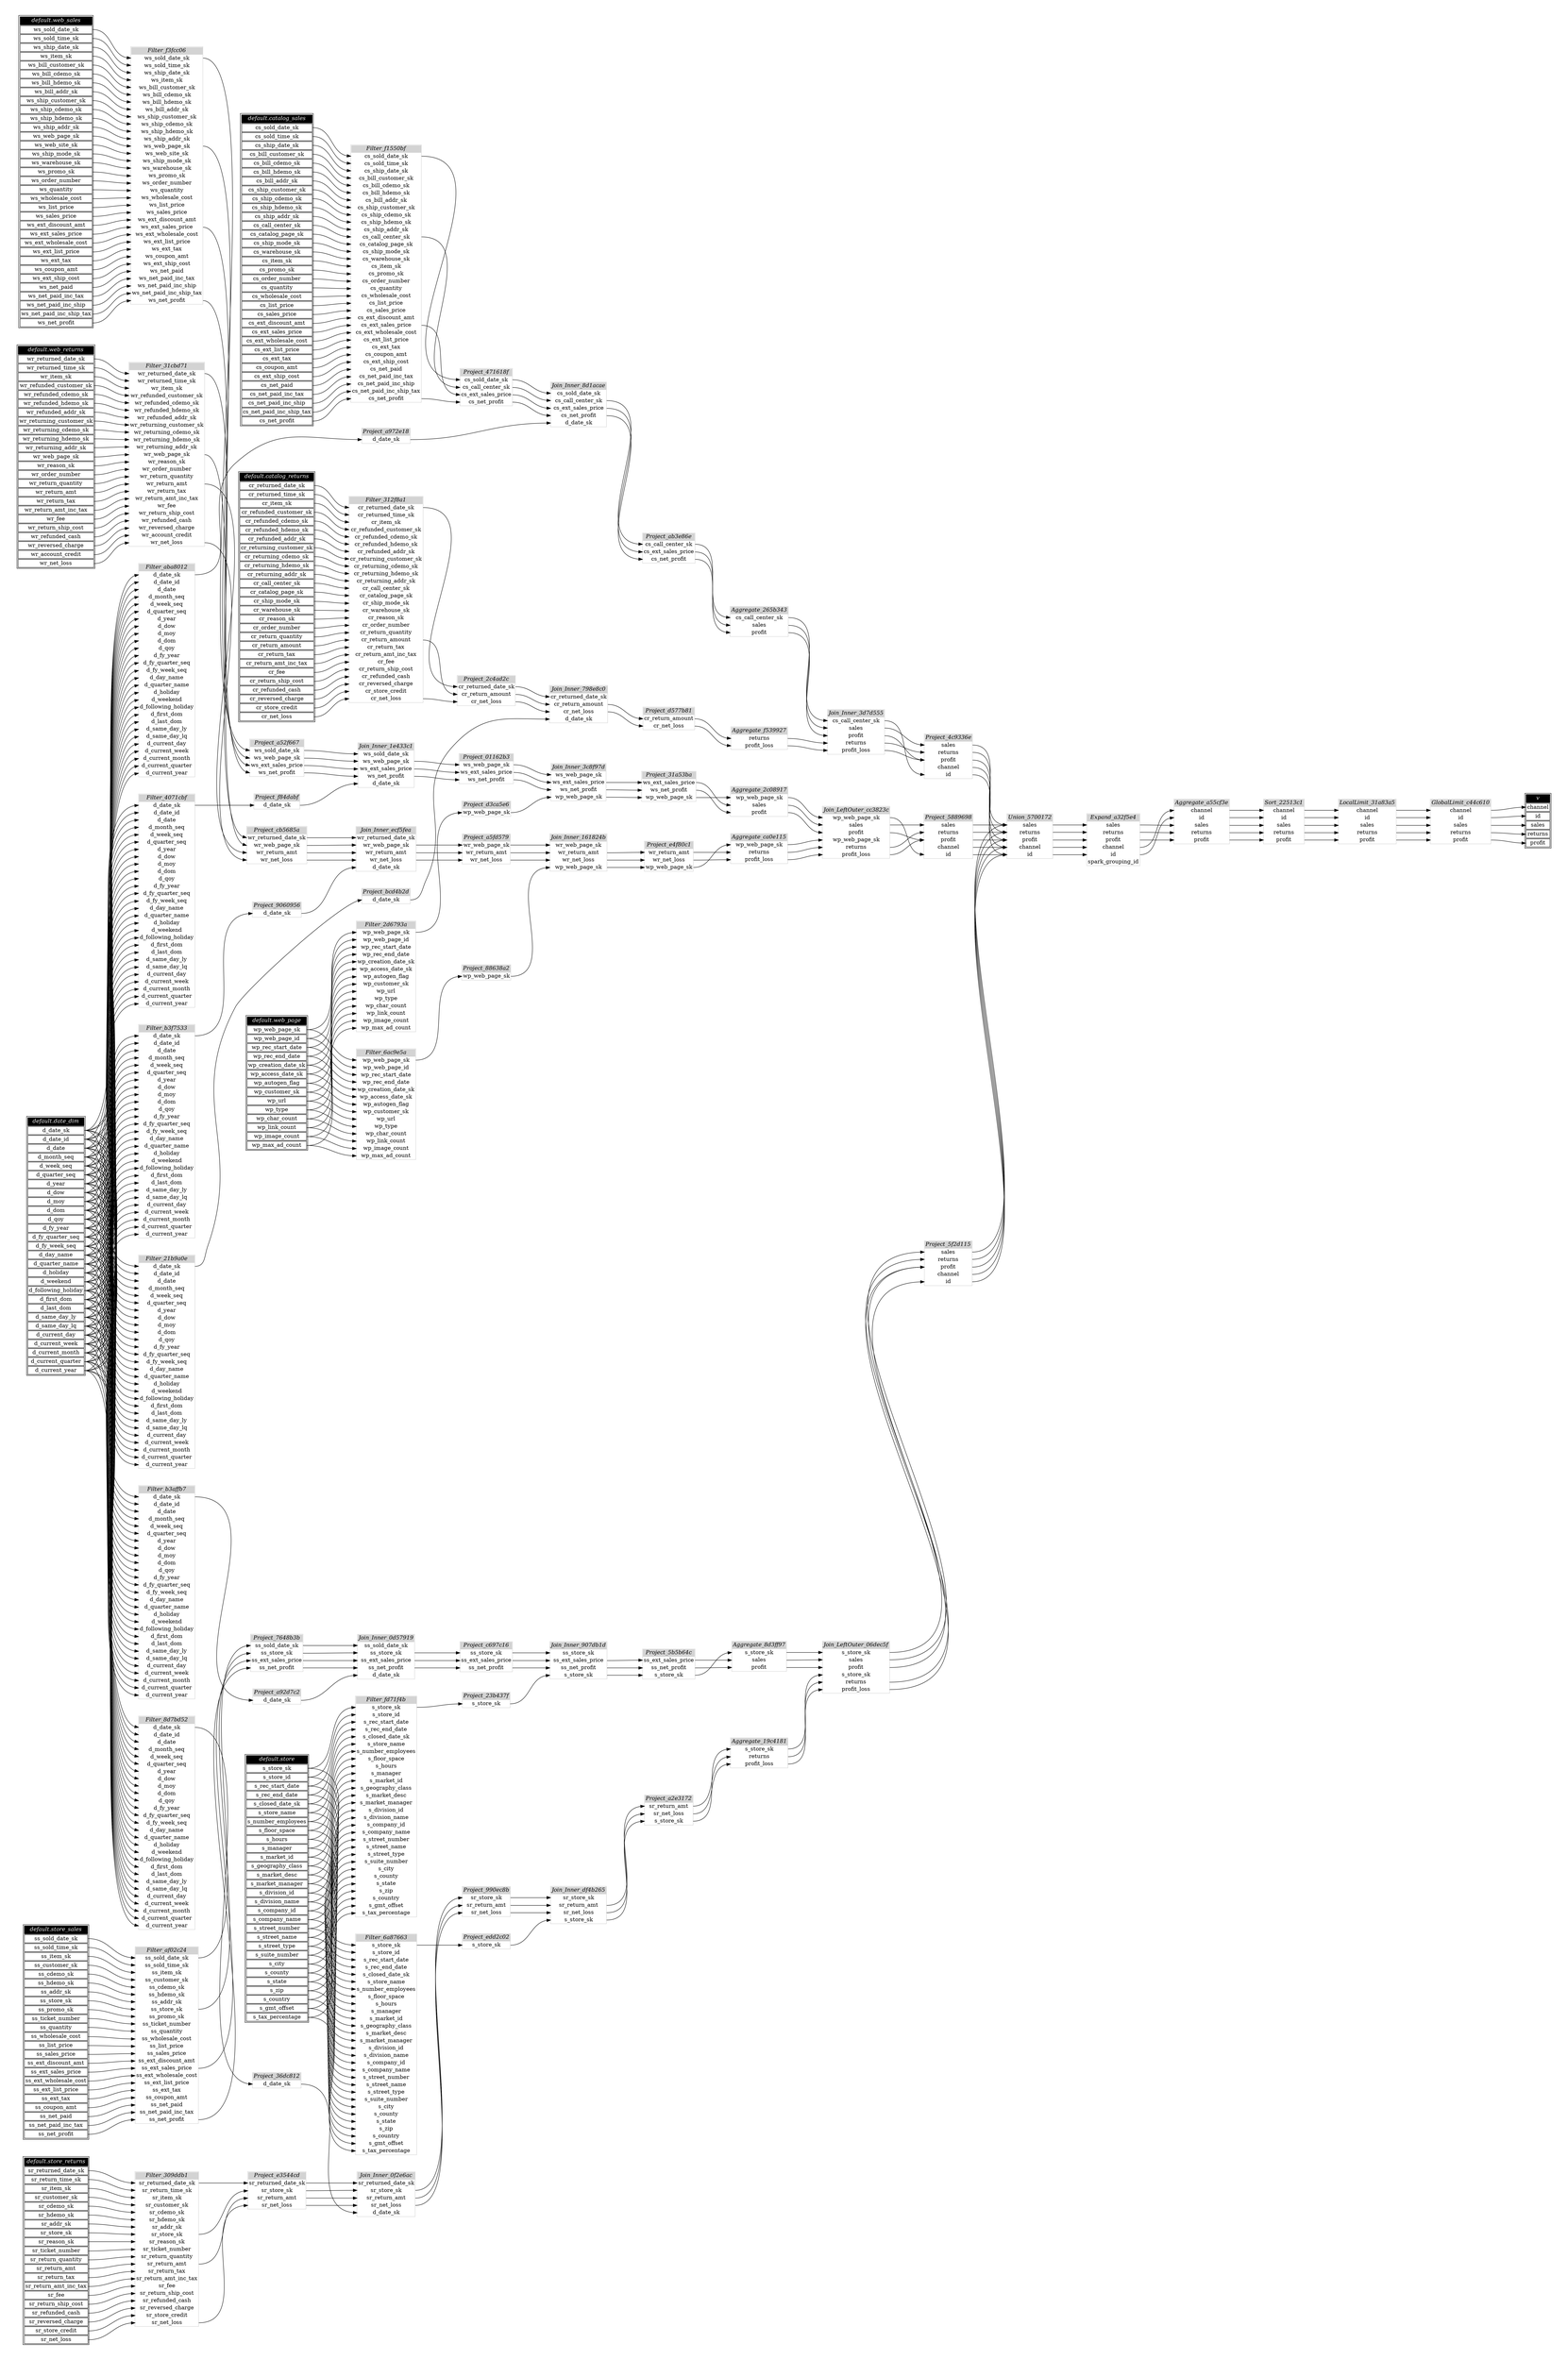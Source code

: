 // Automatically generated by TPCDSFlowTestSuite


digraph {
  graph [pad="0.5" nodesep="0.5" ranksep="1" fontname="Helvetica" rankdir=LR];
  node [shape=plaintext]

  
"Aggregate_19c4181" [label=<
<table color="lightgray" border="1" cellborder="0" cellspacing="0">
  <tr><td bgcolor="lightgray" port="nodeName"><i>Aggregate_19c4181</i></td></tr>
  <tr><td port="0">s_store_sk</td></tr>
<tr><td port="1">returns</td></tr>
<tr><td port="2">profit_loss</td></tr>
</table>>];
     

"Aggregate_265b343" [label=<
<table color="lightgray" border="1" cellborder="0" cellspacing="0">
  <tr><td bgcolor="lightgray" port="nodeName"><i>Aggregate_265b343</i></td></tr>
  <tr><td port="0">cs_call_center_sk</td></tr>
<tr><td port="1">sales</td></tr>
<tr><td port="2">profit</td></tr>
</table>>];
     

"Aggregate_2c08917" [label=<
<table color="lightgray" border="1" cellborder="0" cellspacing="0">
  <tr><td bgcolor="lightgray" port="nodeName"><i>Aggregate_2c08917</i></td></tr>
  <tr><td port="0">wp_web_page_sk</td></tr>
<tr><td port="1">sales</td></tr>
<tr><td port="2">profit</td></tr>
</table>>];
     

"Aggregate_8d3ff97" [label=<
<table color="lightgray" border="1" cellborder="0" cellspacing="0">
  <tr><td bgcolor="lightgray" port="nodeName"><i>Aggregate_8d3ff97</i></td></tr>
  <tr><td port="0">s_store_sk</td></tr>
<tr><td port="1">sales</td></tr>
<tr><td port="2">profit</td></tr>
</table>>];
     

"Aggregate_a55cf3e" [label=<
<table color="lightgray" border="1" cellborder="0" cellspacing="0">
  <tr><td bgcolor="lightgray" port="nodeName"><i>Aggregate_a55cf3e</i></td></tr>
  <tr><td port="0">channel</td></tr>
<tr><td port="1">id</td></tr>
<tr><td port="2">sales</td></tr>
<tr><td port="3">returns</td></tr>
<tr><td port="4">profit</td></tr>
</table>>];
     

"Aggregate_ca0e115" [label=<
<table color="lightgray" border="1" cellborder="0" cellspacing="0">
  <tr><td bgcolor="lightgray" port="nodeName"><i>Aggregate_ca0e115</i></td></tr>
  <tr><td port="0">wp_web_page_sk</td></tr>
<tr><td port="1">returns</td></tr>
<tr><td port="2">profit_loss</td></tr>
</table>>];
     

"Aggregate_f539927" [label=<
<table color="lightgray" border="1" cellborder="0" cellspacing="0">
  <tr><td bgcolor="lightgray" port="nodeName"><i>Aggregate_f539927</i></td></tr>
  <tr><td port="0">returns</td></tr>
<tr><td port="1">profit_loss</td></tr>
</table>>];
     

"Expand_a32f5e4" [label=<
<table color="lightgray" border="1" cellborder="0" cellspacing="0">
  <tr><td bgcolor="lightgray" port="nodeName"><i>Expand_a32f5e4</i></td></tr>
  <tr><td port="0">sales</td></tr>
<tr><td port="1">returns</td></tr>
<tr><td port="2">profit</td></tr>
<tr><td port="3">channel</td></tr>
<tr><td port="4">id</td></tr>
<tr><td port="5">spark_grouping_id</td></tr>
</table>>];
     

"Filter_21b9a0e" [label=<
<table color="lightgray" border="1" cellborder="0" cellspacing="0">
  <tr><td bgcolor="lightgray" port="nodeName"><i>Filter_21b9a0e</i></td></tr>
  <tr><td port="0">d_date_sk</td></tr>
<tr><td port="1">d_date_id</td></tr>
<tr><td port="2">d_date</td></tr>
<tr><td port="3">d_month_seq</td></tr>
<tr><td port="4">d_week_seq</td></tr>
<tr><td port="5">d_quarter_seq</td></tr>
<tr><td port="6">d_year</td></tr>
<tr><td port="7">d_dow</td></tr>
<tr><td port="8">d_moy</td></tr>
<tr><td port="9">d_dom</td></tr>
<tr><td port="10">d_qoy</td></tr>
<tr><td port="11">d_fy_year</td></tr>
<tr><td port="12">d_fy_quarter_seq</td></tr>
<tr><td port="13">d_fy_week_seq</td></tr>
<tr><td port="14">d_day_name</td></tr>
<tr><td port="15">d_quarter_name</td></tr>
<tr><td port="16">d_holiday</td></tr>
<tr><td port="17">d_weekend</td></tr>
<tr><td port="18">d_following_holiday</td></tr>
<tr><td port="19">d_first_dom</td></tr>
<tr><td port="20">d_last_dom</td></tr>
<tr><td port="21">d_same_day_ly</td></tr>
<tr><td port="22">d_same_day_lq</td></tr>
<tr><td port="23">d_current_day</td></tr>
<tr><td port="24">d_current_week</td></tr>
<tr><td port="25">d_current_month</td></tr>
<tr><td port="26">d_current_quarter</td></tr>
<tr><td port="27">d_current_year</td></tr>
</table>>];
     

"Filter_2d6793a" [label=<
<table color="lightgray" border="1" cellborder="0" cellspacing="0">
  <tr><td bgcolor="lightgray" port="nodeName"><i>Filter_2d6793a</i></td></tr>
  <tr><td port="0">wp_web_page_sk</td></tr>
<tr><td port="1">wp_web_page_id</td></tr>
<tr><td port="2">wp_rec_start_date</td></tr>
<tr><td port="3">wp_rec_end_date</td></tr>
<tr><td port="4">wp_creation_date_sk</td></tr>
<tr><td port="5">wp_access_date_sk</td></tr>
<tr><td port="6">wp_autogen_flag</td></tr>
<tr><td port="7">wp_customer_sk</td></tr>
<tr><td port="8">wp_url</td></tr>
<tr><td port="9">wp_type</td></tr>
<tr><td port="10">wp_char_count</td></tr>
<tr><td port="11">wp_link_count</td></tr>
<tr><td port="12">wp_image_count</td></tr>
<tr><td port="13">wp_max_ad_count</td></tr>
</table>>];
     

"Filter_309ddb1" [label=<
<table color="lightgray" border="1" cellborder="0" cellspacing="0">
  <tr><td bgcolor="lightgray" port="nodeName"><i>Filter_309ddb1</i></td></tr>
  <tr><td port="0">sr_returned_date_sk</td></tr>
<tr><td port="1">sr_return_time_sk</td></tr>
<tr><td port="2">sr_item_sk</td></tr>
<tr><td port="3">sr_customer_sk</td></tr>
<tr><td port="4">sr_cdemo_sk</td></tr>
<tr><td port="5">sr_hdemo_sk</td></tr>
<tr><td port="6">sr_addr_sk</td></tr>
<tr><td port="7">sr_store_sk</td></tr>
<tr><td port="8">sr_reason_sk</td></tr>
<tr><td port="9">sr_ticket_number</td></tr>
<tr><td port="10">sr_return_quantity</td></tr>
<tr><td port="11">sr_return_amt</td></tr>
<tr><td port="12">sr_return_tax</td></tr>
<tr><td port="13">sr_return_amt_inc_tax</td></tr>
<tr><td port="14">sr_fee</td></tr>
<tr><td port="15">sr_return_ship_cost</td></tr>
<tr><td port="16">sr_refunded_cash</td></tr>
<tr><td port="17">sr_reversed_charge</td></tr>
<tr><td port="18">sr_store_credit</td></tr>
<tr><td port="19">sr_net_loss</td></tr>
</table>>];
     

"Filter_312f8a1" [label=<
<table color="lightgray" border="1" cellborder="0" cellspacing="0">
  <tr><td bgcolor="lightgray" port="nodeName"><i>Filter_312f8a1</i></td></tr>
  <tr><td port="0">cr_returned_date_sk</td></tr>
<tr><td port="1">cr_returned_time_sk</td></tr>
<tr><td port="2">cr_item_sk</td></tr>
<tr><td port="3">cr_refunded_customer_sk</td></tr>
<tr><td port="4">cr_refunded_cdemo_sk</td></tr>
<tr><td port="5">cr_refunded_hdemo_sk</td></tr>
<tr><td port="6">cr_refunded_addr_sk</td></tr>
<tr><td port="7">cr_returning_customer_sk</td></tr>
<tr><td port="8">cr_returning_cdemo_sk</td></tr>
<tr><td port="9">cr_returning_hdemo_sk</td></tr>
<tr><td port="10">cr_returning_addr_sk</td></tr>
<tr><td port="11">cr_call_center_sk</td></tr>
<tr><td port="12">cr_catalog_page_sk</td></tr>
<tr><td port="13">cr_ship_mode_sk</td></tr>
<tr><td port="14">cr_warehouse_sk</td></tr>
<tr><td port="15">cr_reason_sk</td></tr>
<tr><td port="16">cr_order_number</td></tr>
<tr><td port="17">cr_return_quantity</td></tr>
<tr><td port="18">cr_return_amount</td></tr>
<tr><td port="19">cr_return_tax</td></tr>
<tr><td port="20">cr_return_amt_inc_tax</td></tr>
<tr><td port="21">cr_fee</td></tr>
<tr><td port="22">cr_return_ship_cost</td></tr>
<tr><td port="23">cr_refunded_cash</td></tr>
<tr><td port="24">cr_reversed_charge</td></tr>
<tr><td port="25">cr_store_credit</td></tr>
<tr><td port="26">cr_net_loss</td></tr>
</table>>];
     

"Filter_31cbd71" [label=<
<table color="lightgray" border="1" cellborder="0" cellspacing="0">
  <tr><td bgcolor="lightgray" port="nodeName"><i>Filter_31cbd71</i></td></tr>
  <tr><td port="0">wr_returned_date_sk</td></tr>
<tr><td port="1">wr_returned_time_sk</td></tr>
<tr><td port="2">wr_item_sk</td></tr>
<tr><td port="3">wr_refunded_customer_sk</td></tr>
<tr><td port="4">wr_refunded_cdemo_sk</td></tr>
<tr><td port="5">wr_refunded_hdemo_sk</td></tr>
<tr><td port="6">wr_refunded_addr_sk</td></tr>
<tr><td port="7">wr_returning_customer_sk</td></tr>
<tr><td port="8">wr_returning_cdemo_sk</td></tr>
<tr><td port="9">wr_returning_hdemo_sk</td></tr>
<tr><td port="10">wr_returning_addr_sk</td></tr>
<tr><td port="11">wr_web_page_sk</td></tr>
<tr><td port="12">wr_reason_sk</td></tr>
<tr><td port="13">wr_order_number</td></tr>
<tr><td port="14">wr_return_quantity</td></tr>
<tr><td port="15">wr_return_amt</td></tr>
<tr><td port="16">wr_return_tax</td></tr>
<tr><td port="17">wr_return_amt_inc_tax</td></tr>
<tr><td port="18">wr_fee</td></tr>
<tr><td port="19">wr_return_ship_cost</td></tr>
<tr><td port="20">wr_refunded_cash</td></tr>
<tr><td port="21">wr_reversed_charge</td></tr>
<tr><td port="22">wr_account_credit</td></tr>
<tr><td port="23">wr_net_loss</td></tr>
</table>>];
     

"Filter_4071cbf" [label=<
<table color="lightgray" border="1" cellborder="0" cellspacing="0">
  <tr><td bgcolor="lightgray" port="nodeName"><i>Filter_4071cbf</i></td></tr>
  <tr><td port="0">d_date_sk</td></tr>
<tr><td port="1">d_date_id</td></tr>
<tr><td port="2">d_date</td></tr>
<tr><td port="3">d_month_seq</td></tr>
<tr><td port="4">d_week_seq</td></tr>
<tr><td port="5">d_quarter_seq</td></tr>
<tr><td port="6">d_year</td></tr>
<tr><td port="7">d_dow</td></tr>
<tr><td port="8">d_moy</td></tr>
<tr><td port="9">d_dom</td></tr>
<tr><td port="10">d_qoy</td></tr>
<tr><td port="11">d_fy_year</td></tr>
<tr><td port="12">d_fy_quarter_seq</td></tr>
<tr><td port="13">d_fy_week_seq</td></tr>
<tr><td port="14">d_day_name</td></tr>
<tr><td port="15">d_quarter_name</td></tr>
<tr><td port="16">d_holiday</td></tr>
<tr><td port="17">d_weekend</td></tr>
<tr><td port="18">d_following_holiday</td></tr>
<tr><td port="19">d_first_dom</td></tr>
<tr><td port="20">d_last_dom</td></tr>
<tr><td port="21">d_same_day_ly</td></tr>
<tr><td port="22">d_same_day_lq</td></tr>
<tr><td port="23">d_current_day</td></tr>
<tr><td port="24">d_current_week</td></tr>
<tr><td port="25">d_current_month</td></tr>
<tr><td port="26">d_current_quarter</td></tr>
<tr><td port="27">d_current_year</td></tr>
</table>>];
     

"Filter_6a87663" [label=<
<table color="lightgray" border="1" cellborder="0" cellspacing="0">
  <tr><td bgcolor="lightgray" port="nodeName"><i>Filter_6a87663</i></td></tr>
  <tr><td port="0">s_store_sk</td></tr>
<tr><td port="1">s_store_id</td></tr>
<tr><td port="2">s_rec_start_date</td></tr>
<tr><td port="3">s_rec_end_date</td></tr>
<tr><td port="4">s_closed_date_sk</td></tr>
<tr><td port="5">s_store_name</td></tr>
<tr><td port="6">s_number_employees</td></tr>
<tr><td port="7">s_floor_space</td></tr>
<tr><td port="8">s_hours</td></tr>
<tr><td port="9">s_manager</td></tr>
<tr><td port="10">s_market_id</td></tr>
<tr><td port="11">s_geography_class</td></tr>
<tr><td port="12">s_market_desc</td></tr>
<tr><td port="13">s_market_manager</td></tr>
<tr><td port="14">s_division_id</td></tr>
<tr><td port="15">s_division_name</td></tr>
<tr><td port="16">s_company_id</td></tr>
<tr><td port="17">s_company_name</td></tr>
<tr><td port="18">s_street_number</td></tr>
<tr><td port="19">s_street_name</td></tr>
<tr><td port="20">s_street_type</td></tr>
<tr><td port="21">s_suite_number</td></tr>
<tr><td port="22">s_city</td></tr>
<tr><td port="23">s_county</td></tr>
<tr><td port="24">s_state</td></tr>
<tr><td port="25">s_zip</td></tr>
<tr><td port="26">s_country</td></tr>
<tr><td port="27">s_gmt_offset</td></tr>
<tr><td port="28">s_tax_percentage</td></tr>
</table>>];
     

"Filter_6ac9e5a" [label=<
<table color="lightgray" border="1" cellborder="0" cellspacing="0">
  <tr><td bgcolor="lightgray" port="nodeName"><i>Filter_6ac9e5a</i></td></tr>
  <tr><td port="0">wp_web_page_sk</td></tr>
<tr><td port="1">wp_web_page_id</td></tr>
<tr><td port="2">wp_rec_start_date</td></tr>
<tr><td port="3">wp_rec_end_date</td></tr>
<tr><td port="4">wp_creation_date_sk</td></tr>
<tr><td port="5">wp_access_date_sk</td></tr>
<tr><td port="6">wp_autogen_flag</td></tr>
<tr><td port="7">wp_customer_sk</td></tr>
<tr><td port="8">wp_url</td></tr>
<tr><td port="9">wp_type</td></tr>
<tr><td port="10">wp_char_count</td></tr>
<tr><td port="11">wp_link_count</td></tr>
<tr><td port="12">wp_image_count</td></tr>
<tr><td port="13">wp_max_ad_count</td></tr>
</table>>];
     

"Filter_8d7bd52" [label=<
<table color="lightgray" border="1" cellborder="0" cellspacing="0">
  <tr><td bgcolor="lightgray" port="nodeName"><i>Filter_8d7bd52</i></td></tr>
  <tr><td port="0">d_date_sk</td></tr>
<tr><td port="1">d_date_id</td></tr>
<tr><td port="2">d_date</td></tr>
<tr><td port="3">d_month_seq</td></tr>
<tr><td port="4">d_week_seq</td></tr>
<tr><td port="5">d_quarter_seq</td></tr>
<tr><td port="6">d_year</td></tr>
<tr><td port="7">d_dow</td></tr>
<tr><td port="8">d_moy</td></tr>
<tr><td port="9">d_dom</td></tr>
<tr><td port="10">d_qoy</td></tr>
<tr><td port="11">d_fy_year</td></tr>
<tr><td port="12">d_fy_quarter_seq</td></tr>
<tr><td port="13">d_fy_week_seq</td></tr>
<tr><td port="14">d_day_name</td></tr>
<tr><td port="15">d_quarter_name</td></tr>
<tr><td port="16">d_holiday</td></tr>
<tr><td port="17">d_weekend</td></tr>
<tr><td port="18">d_following_holiday</td></tr>
<tr><td port="19">d_first_dom</td></tr>
<tr><td port="20">d_last_dom</td></tr>
<tr><td port="21">d_same_day_ly</td></tr>
<tr><td port="22">d_same_day_lq</td></tr>
<tr><td port="23">d_current_day</td></tr>
<tr><td port="24">d_current_week</td></tr>
<tr><td port="25">d_current_month</td></tr>
<tr><td port="26">d_current_quarter</td></tr>
<tr><td port="27">d_current_year</td></tr>
</table>>];
     

"Filter_aba8012" [label=<
<table color="lightgray" border="1" cellborder="0" cellspacing="0">
  <tr><td bgcolor="lightgray" port="nodeName"><i>Filter_aba8012</i></td></tr>
  <tr><td port="0">d_date_sk</td></tr>
<tr><td port="1">d_date_id</td></tr>
<tr><td port="2">d_date</td></tr>
<tr><td port="3">d_month_seq</td></tr>
<tr><td port="4">d_week_seq</td></tr>
<tr><td port="5">d_quarter_seq</td></tr>
<tr><td port="6">d_year</td></tr>
<tr><td port="7">d_dow</td></tr>
<tr><td port="8">d_moy</td></tr>
<tr><td port="9">d_dom</td></tr>
<tr><td port="10">d_qoy</td></tr>
<tr><td port="11">d_fy_year</td></tr>
<tr><td port="12">d_fy_quarter_seq</td></tr>
<tr><td port="13">d_fy_week_seq</td></tr>
<tr><td port="14">d_day_name</td></tr>
<tr><td port="15">d_quarter_name</td></tr>
<tr><td port="16">d_holiday</td></tr>
<tr><td port="17">d_weekend</td></tr>
<tr><td port="18">d_following_holiday</td></tr>
<tr><td port="19">d_first_dom</td></tr>
<tr><td port="20">d_last_dom</td></tr>
<tr><td port="21">d_same_day_ly</td></tr>
<tr><td port="22">d_same_day_lq</td></tr>
<tr><td port="23">d_current_day</td></tr>
<tr><td port="24">d_current_week</td></tr>
<tr><td port="25">d_current_month</td></tr>
<tr><td port="26">d_current_quarter</td></tr>
<tr><td port="27">d_current_year</td></tr>
</table>>];
     

"Filter_af02c24" [label=<
<table color="lightgray" border="1" cellborder="0" cellspacing="0">
  <tr><td bgcolor="lightgray" port="nodeName"><i>Filter_af02c24</i></td></tr>
  <tr><td port="0">ss_sold_date_sk</td></tr>
<tr><td port="1">ss_sold_time_sk</td></tr>
<tr><td port="2">ss_item_sk</td></tr>
<tr><td port="3">ss_customer_sk</td></tr>
<tr><td port="4">ss_cdemo_sk</td></tr>
<tr><td port="5">ss_hdemo_sk</td></tr>
<tr><td port="6">ss_addr_sk</td></tr>
<tr><td port="7">ss_store_sk</td></tr>
<tr><td port="8">ss_promo_sk</td></tr>
<tr><td port="9">ss_ticket_number</td></tr>
<tr><td port="10">ss_quantity</td></tr>
<tr><td port="11">ss_wholesale_cost</td></tr>
<tr><td port="12">ss_list_price</td></tr>
<tr><td port="13">ss_sales_price</td></tr>
<tr><td port="14">ss_ext_discount_amt</td></tr>
<tr><td port="15">ss_ext_sales_price</td></tr>
<tr><td port="16">ss_ext_wholesale_cost</td></tr>
<tr><td port="17">ss_ext_list_price</td></tr>
<tr><td port="18">ss_ext_tax</td></tr>
<tr><td port="19">ss_coupon_amt</td></tr>
<tr><td port="20">ss_net_paid</td></tr>
<tr><td port="21">ss_net_paid_inc_tax</td></tr>
<tr><td port="22">ss_net_profit</td></tr>
</table>>];
     

"Filter_b3affb7" [label=<
<table color="lightgray" border="1" cellborder="0" cellspacing="0">
  <tr><td bgcolor="lightgray" port="nodeName"><i>Filter_b3affb7</i></td></tr>
  <tr><td port="0">d_date_sk</td></tr>
<tr><td port="1">d_date_id</td></tr>
<tr><td port="2">d_date</td></tr>
<tr><td port="3">d_month_seq</td></tr>
<tr><td port="4">d_week_seq</td></tr>
<tr><td port="5">d_quarter_seq</td></tr>
<tr><td port="6">d_year</td></tr>
<tr><td port="7">d_dow</td></tr>
<tr><td port="8">d_moy</td></tr>
<tr><td port="9">d_dom</td></tr>
<tr><td port="10">d_qoy</td></tr>
<tr><td port="11">d_fy_year</td></tr>
<tr><td port="12">d_fy_quarter_seq</td></tr>
<tr><td port="13">d_fy_week_seq</td></tr>
<tr><td port="14">d_day_name</td></tr>
<tr><td port="15">d_quarter_name</td></tr>
<tr><td port="16">d_holiday</td></tr>
<tr><td port="17">d_weekend</td></tr>
<tr><td port="18">d_following_holiday</td></tr>
<tr><td port="19">d_first_dom</td></tr>
<tr><td port="20">d_last_dom</td></tr>
<tr><td port="21">d_same_day_ly</td></tr>
<tr><td port="22">d_same_day_lq</td></tr>
<tr><td port="23">d_current_day</td></tr>
<tr><td port="24">d_current_week</td></tr>
<tr><td port="25">d_current_month</td></tr>
<tr><td port="26">d_current_quarter</td></tr>
<tr><td port="27">d_current_year</td></tr>
</table>>];
     

"Filter_b3f7533" [label=<
<table color="lightgray" border="1" cellborder="0" cellspacing="0">
  <tr><td bgcolor="lightgray" port="nodeName"><i>Filter_b3f7533</i></td></tr>
  <tr><td port="0">d_date_sk</td></tr>
<tr><td port="1">d_date_id</td></tr>
<tr><td port="2">d_date</td></tr>
<tr><td port="3">d_month_seq</td></tr>
<tr><td port="4">d_week_seq</td></tr>
<tr><td port="5">d_quarter_seq</td></tr>
<tr><td port="6">d_year</td></tr>
<tr><td port="7">d_dow</td></tr>
<tr><td port="8">d_moy</td></tr>
<tr><td port="9">d_dom</td></tr>
<tr><td port="10">d_qoy</td></tr>
<tr><td port="11">d_fy_year</td></tr>
<tr><td port="12">d_fy_quarter_seq</td></tr>
<tr><td port="13">d_fy_week_seq</td></tr>
<tr><td port="14">d_day_name</td></tr>
<tr><td port="15">d_quarter_name</td></tr>
<tr><td port="16">d_holiday</td></tr>
<tr><td port="17">d_weekend</td></tr>
<tr><td port="18">d_following_holiday</td></tr>
<tr><td port="19">d_first_dom</td></tr>
<tr><td port="20">d_last_dom</td></tr>
<tr><td port="21">d_same_day_ly</td></tr>
<tr><td port="22">d_same_day_lq</td></tr>
<tr><td port="23">d_current_day</td></tr>
<tr><td port="24">d_current_week</td></tr>
<tr><td port="25">d_current_month</td></tr>
<tr><td port="26">d_current_quarter</td></tr>
<tr><td port="27">d_current_year</td></tr>
</table>>];
     

"Filter_f1550bf" [label=<
<table color="lightgray" border="1" cellborder="0" cellspacing="0">
  <tr><td bgcolor="lightgray" port="nodeName"><i>Filter_f1550bf</i></td></tr>
  <tr><td port="0">cs_sold_date_sk</td></tr>
<tr><td port="1">cs_sold_time_sk</td></tr>
<tr><td port="2">cs_ship_date_sk</td></tr>
<tr><td port="3">cs_bill_customer_sk</td></tr>
<tr><td port="4">cs_bill_cdemo_sk</td></tr>
<tr><td port="5">cs_bill_hdemo_sk</td></tr>
<tr><td port="6">cs_bill_addr_sk</td></tr>
<tr><td port="7">cs_ship_customer_sk</td></tr>
<tr><td port="8">cs_ship_cdemo_sk</td></tr>
<tr><td port="9">cs_ship_hdemo_sk</td></tr>
<tr><td port="10">cs_ship_addr_sk</td></tr>
<tr><td port="11">cs_call_center_sk</td></tr>
<tr><td port="12">cs_catalog_page_sk</td></tr>
<tr><td port="13">cs_ship_mode_sk</td></tr>
<tr><td port="14">cs_warehouse_sk</td></tr>
<tr><td port="15">cs_item_sk</td></tr>
<tr><td port="16">cs_promo_sk</td></tr>
<tr><td port="17">cs_order_number</td></tr>
<tr><td port="18">cs_quantity</td></tr>
<tr><td port="19">cs_wholesale_cost</td></tr>
<tr><td port="20">cs_list_price</td></tr>
<tr><td port="21">cs_sales_price</td></tr>
<tr><td port="22">cs_ext_discount_amt</td></tr>
<tr><td port="23">cs_ext_sales_price</td></tr>
<tr><td port="24">cs_ext_wholesale_cost</td></tr>
<tr><td port="25">cs_ext_list_price</td></tr>
<tr><td port="26">cs_ext_tax</td></tr>
<tr><td port="27">cs_coupon_amt</td></tr>
<tr><td port="28">cs_ext_ship_cost</td></tr>
<tr><td port="29">cs_net_paid</td></tr>
<tr><td port="30">cs_net_paid_inc_tax</td></tr>
<tr><td port="31">cs_net_paid_inc_ship</td></tr>
<tr><td port="32">cs_net_paid_inc_ship_tax</td></tr>
<tr><td port="33">cs_net_profit</td></tr>
</table>>];
     

"Filter_f3fcc06" [label=<
<table color="lightgray" border="1" cellborder="0" cellspacing="0">
  <tr><td bgcolor="lightgray" port="nodeName"><i>Filter_f3fcc06</i></td></tr>
  <tr><td port="0">ws_sold_date_sk</td></tr>
<tr><td port="1">ws_sold_time_sk</td></tr>
<tr><td port="2">ws_ship_date_sk</td></tr>
<tr><td port="3">ws_item_sk</td></tr>
<tr><td port="4">ws_bill_customer_sk</td></tr>
<tr><td port="5">ws_bill_cdemo_sk</td></tr>
<tr><td port="6">ws_bill_hdemo_sk</td></tr>
<tr><td port="7">ws_bill_addr_sk</td></tr>
<tr><td port="8">ws_ship_customer_sk</td></tr>
<tr><td port="9">ws_ship_cdemo_sk</td></tr>
<tr><td port="10">ws_ship_hdemo_sk</td></tr>
<tr><td port="11">ws_ship_addr_sk</td></tr>
<tr><td port="12">ws_web_page_sk</td></tr>
<tr><td port="13">ws_web_site_sk</td></tr>
<tr><td port="14">ws_ship_mode_sk</td></tr>
<tr><td port="15">ws_warehouse_sk</td></tr>
<tr><td port="16">ws_promo_sk</td></tr>
<tr><td port="17">ws_order_number</td></tr>
<tr><td port="18">ws_quantity</td></tr>
<tr><td port="19">ws_wholesale_cost</td></tr>
<tr><td port="20">ws_list_price</td></tr>
<tr><td port="21">ws_sales_price</td></tr>
<tr><td port="22">ws_ext_discount_amt</td></tr>
<tr><td port="23">ws_ext_sales_price</td></tr>
<tr><td port="24">ws_ext_wholesale_cost</td></tr>
<tr><td port="25">ws_ext_list_price</td></tr>
<tr><td port="26">ws_ext_tax</td></tr>
<tr><td port="27">ws_coupon_amt</td></tr>
<tr><td port="28">ws_ext_ship_cost</td></tr>
<tr><td port="29">ws_net_paid</td></tr>
<tr><td port="30">ws_net_paid_inc_tax</td></tr>
<tr><td port="31">ws_net_paid_inc_ship</td></tr>
<tr><td port="32">ws_net_paid_inc_ship_tax</td></tr>
<tr><td port="33">ws_net_profit</td></tr>
</table>>];
     

"Filter_fd71f4b" [label=<
<table color="lightgray" border="1" cellborder="0" cellspacing="0">
  <tr><td bgcolor="lightgray" port="nodeName"><i>Filter_fd71f4b</i></td></tr>
  <tr><td port="0">s_store_sk</td></tr>
<tr><td port="1">s_store_id</td></tr>
<tr><td port="2">s_rec_start_date</td></tr>
<tr><td port="3">s_rec_end_date</td></tr>
<tr><td port="4">s_closed_date_sk</td></tr>
<tr><td port="5">s_store_name</td></tr>
<tr><td port="6">s_number_employees</td></tr>
<tr><td port="7">s_floor_space</td></tr>
<tr><td port="8">s_hours</td></tr>
<tr><td port="9">s_manager</td></tr>
<tr><td port="10">s_market_id</td></tr>
<tr><td port="11">s_geography_class</td></tr>
<tr><td port="12">s_market_desc</td></tr>
<tr><td port="13">s_market_manager</td></tr>
<tr><td port="14">s_division_id</td></tr>
<tr><td port="15">s_division_name</td></tr>
<tr><td port="16">s_company_id</td></tr>
<tr><td port="17">s_company_name</td></tr>
<tr><td port="18">s_street_number</td></tr>
<tr><td port="19">s_street_name</td></tr>
<tr><td port="20">s_street_type</td></tr>
<tr><td port="21">s_suite_number</td></tr>
<tr><td port="22">s_city</td></tr>
<tr><td port="23">s_county</td></tr>
<tr><td port="24">s_state</td></tr>
<tr><td port="25">s_zip</td></tr>
<tr><td port="26">s_country</td></tr>
<tr><td port="27">s_gmt_offset</td></tr>
<tr><td port="28">s_tax_percentage</td></tr>
</table>>];
     

"GlobalLimit_c44c610" [label=<
<table color="lightgray" border="1" cellborder="0" cellspacing="0">
  <tr><td bgcolor="lightgray" port="nodeName"><i>GlobalLimit_c44c610</i></td></tr>
  <tr><td port="0">channel</td></tr>
<tr><td port="1">id</td></tr>
<tr><td port="2">sales</td></tr>
<tr><td port="3">returns</td></tr>
<tr><td port="4">profit</td></tr>
</table>>];
     

"Join_Inner_0d57919" [label=<
<table color="lightgray" border="1" cellborder="0" cellspacing="0">
  <tr><td bgcolor="lightgray" port="nodeName"><i>Join_Inner_0d57919</i></td></tr>
  <tr><td port="0">ss_sold_date_sk</td></tr>
<tr><td port="1">ss_store_sk</td></tr>
<tr><td port="2">ss_ext_sales_price</td></tr>
<tr><td port="3">ss_net_profit</td></tr>
<tr><td port="4">d_date_sk</td></tr>
</table>>];
     

"Join_Inner_0f2e6ac" [label=<
<table color="lightgray" border="1" cellborder="0" cellspacing="0">
  <tr><td bgcolor="lightgray" port="nodeName"><i>Join_Inner_0f2e6ac</i></td></tr>
  <tr><td port="0">sr_returned_date_sk</td></tr>
<tr><td port="1">sr_store_sk</td></tr>
<tr><td port="2">sr_return_amt</td></tr>
<tr><td port="3">sr_net_loss</td></tr>
<tr><td port="4">d_date_sk</td></tr>
</table>>];
     

"Join_Inner_161824b" [label=<
<table color="lightgray" border="1" cellborder="0" cellspacing="0">
  <tr><td bgcolor="lightgray" port="nodeName"><i>Join_Inner_161824b</i></td></tr>
  <tr><td port="0">wr_web_page_sk</td></tr>
<tr><td port="1">wr_return_amt</td></tr>
<tr><td port="2">wr_net_loss</td></tr>
<tr><td port="3">wp_web_page_sk</td></tr>
</table>>];
     

"Join_Inner_1e433c1" [label=<
<table color="lightgray" border="1" cellborder="0" cellspacing="0">
  <tr><td bgcolor="lightgray" port="nodeName"><i>Join_Inner_1e433c1</i></td></tr>
  <tr><td port="0">ws_sold_date_sk</td></tr>
<tr><td port="1">ws_web_page_sk</td></tr>
<tr><td port="2">ws_ext_sales_price</td></tr>
<tr><td port="3">ws_net_profit</td></tr>
<tr><td port="4">d_date_sk</td></tr>
</table>>];
     

"Join_Inner_3c8f97d" [label=<
<table color="lightgray" border="1" cellborder="0" cellspacing="0">
  <tr><td bgcolor="lightgray" port="nodeName"><i>Join_Inner_3c8f97d</i></td></tr>
  <tr><td port="0">ws_web_page_sk</td></tr>
<tr><td port="1">ws_ext_sales_price</td></tr>
<tr><td port="2">ws_net_profit</td></tr>
<tr><td port="3">wp_web_page_sk</td></tr>
</table>>];
     

"Join_Inner_3d7d555" [label=<
<table color="lightgray" border="1" cellborder="0" cellspacing="0">
  <tr><td bgcolor="lightgray" port="nodeName"><i>Join_Inner_3d7d555</i></td></tr>
  <tr><td port="0">cs_call_center_sk</td></tr>
<tr><td port="1">sales</td></tr>
<tr><td port="2">profit</td></tr>
<tr><td port="3">returns</td></tr>
<tr><td port="4">profit_loss</td></tr>
</table>>];
     

"Join_Inner_798e8c0" [label=<
<table color="lightgray" border="1" cellborder="0" cellspacing="0">
  <tr><td bgcolor="lightgray" port="nodeName"><i>Join_Inner_798e8c0</i></td></tr>
  <tr><td port="0">cr_returned_date_sk</td></tr>
<tr><td port="1">cr_return_amount</td></tr>
<tr><td port="2">cr_net_loss</td></tr>
<tr><td port="3">d_date_sk</td></tr>
</table>>];
     

"Join_Inner_8d1acae" [label=<
<table color="lightgray" border="1" cellborder="0" cellspacing="0">
  <tr><td bgcolor="lightgray" port="nodeName"><i>Join_Inner_8d1acae</i></td></tr>
  <tr><td port="0">cs_sold_date_sk</td></tr>
<tr><td port="1">cs_call_center_sk</td></tr>
<tr><td port="2">cs_ext_sales_price</td></tr>
<tr><td port="3">cs_net_profit</td></tr>
<tr><td port="4">d_date_sk</td></tr>
</table>>];
     

"Join_Inner_907db1d" [label=<
<table color="lightgray" border="1" cellborder="0" cellspacing="0">
  <tr><td bgcolor="lightgray" port="nodeName"><i>Join_Inner_907db1d</i></td></tr>
  <tr><td port="0">ss_store_sk</td></tr>
<tr><td port="1">ss_ext_sales_price</td></tr>
<tr><td port="2">ss_net_profit</td></tr>
<tr><td port="3">s_store_sk</td></tr>
</table>>];
     

"Join_Inner_df4b265" [label=<
<table color="lightgray" border="1" cellborder="0" cellspacing="0">
  <tr><td bgcolor="lightgray" port="nodeName"><i>Join_Inner_df4b265</i></td></tr>
  <tr><td port="0">sr_store_sk</td></tr>
<tr><td port="1">sr_return_amt</td></tr>
<tr><td port="2">sr_net_loss</td></tr>
<tr><td port="3">s_store_sk</td></tr>
</table>>];
     

"Join_Inner_ecf5fea" [label=<
<table color="lightgray" border="1" cellborder="0" cellspacing="0">
  <tr><td bgcolor="lightgray" port="nodeName"><i>Join_Inner_ecf5fea</i></td></tr>
  <tr><td port="0">wr_returned_date_sk</td></tr>
<tr><td port="1">wr_web_page_sk</td></tr>
<tr><td port="2">wr_return_amt</td></tr>
<tr><td port="3">wr_net_loss</td></tr>
<tr><td port="4">d_date_sk</td></tr>
</table>>];
     

"Join_LeftOuter_06dec5f" [label=<
<table color="lightgray" border="1" cellborder="0" cellspacing="0">
  <tr><td bgcolor="lightgray" port="nodeName"><i>Join_LeftOuter_06dec5f</i></td></tr>
  <tr><td port="0">s_store_sk</td></tr>
<tr><td port="1">sales</td></tr>
<tr><td port="2">profit</td></tr>
<tr><td port="3">s_store_sk</td></tr>
<tr><td port="4">returns</td></tr>
<tr><td port="5">profit_loss</td></tr>
</table>>];
     

"Join_LeftOuter_cc3823c" [label=<
<table color="lightgray" border="1" cellborder="0" cellspacing="0">
  <tr><td bgcolor="lightgray" port="nodeName"><i>Join_LeftOuter_cc3823c</i></td></tr>
  <tr><td port="0">wp_web_page_sk</td></tr>
<tr><td port="1">sales</td></tr>
<tr><td port="2">profit</td></tr>
<tr><td port="3">wp_web_page_sk</td></tr>
<tr><td port="4">returns</td></tr>
<tr><td port="5">profit_loss</td></tr>
</table>>];
     

"LocalLimit_31a83a5" [label=<
<table color="lightgray" border="1" cellborder="0" cellspacing="0">
  <tr><td bgcolor="lightgray" port="nodeName"><i>LocalLimit_31a83a5</i></td></tr>
  <tr><td port="0">channel</td></tr>
<tr><td port="1">id</td></tr>
<tr><td port="2">sales</td></tr>
<tr><td port="3">returns</td></tr>
<tr><td port="4">profit</td></tr>
</table>>];
     

"Project_01162b3" [label=<
<table color="lightgray" border="1" cellborder="0" cellspacing="0">
  <tr><td bgcolor="lightgray" port="nodeName"><i>Project_01162b3</i></td></tr>
  <tr><td port="0">ws_web_page_sk</td></tr>
<tr><td port="1">ws_ext_sales_price</td></tr>
<tr><td port="2">ws_net_profit</td></tr>
</table>>];
     

"Project_23b437f" [label=<
<table color="lightgray" border="1" cellborder="0" cellspacing="0">
  <tr><td bgcolor="lightgray" port="nodeName"><i>Project_23b437f</i></td></tr>
  <tr><td port="0">s_store_sk</td></tr>
</table>>];
     

"Project_2c4ad2c" [label=<
<table color="lightgray" border="1" cellborder="0" cellspacing="0">
  <tr><td bgcolor="lightgray" port="nodeName"><i>Project_2c4ad2c</i></td></tr>
  <tr><td port="0">cr_returned_date_sk</td></tr>
<tr><td port="1">cr_return_amount</td></tr>
<tr><td port="2">cr_net_loss</td></tr>
</table>>];
     

"Project_31a53ba" [label=<
<table color="lightgray" border="1" cellborder="0" cellspacing="0">
  <tr><td bgcolor="lightgray" port="nodeName"><i>Project_31a53ba</i></td></tr>
  <tr><td port="0">ws_ext_sales_price</td></tr>
<tr><td port="1">ws_net_profit</td></tr>
<tr><td port="2">wp_web_page_sk</td></tr>
</table>>];
     

"Project_36dc812" [label=<
<table color="lightgray" border="1" cellborder="0" cellspacing="0">
  <tr><td bgcolor="lightgray" port="nodeName"><i>Project_36dc812</i></td></tr>
  <tr><td port="0">d_date_sk</td></tr>
</table>>];
     

"Project_471618f" [label=<
<table color="lightgray" border="1" cellborder="0" cellspacing="0">
  <tr><td bgcolor="lightgray" port="nodeName"><i>Project_471618f</i></td></tr>
  <tr><td port="0">cs_sold_date_sk</td></tr>
<tr><td port="1">cs_call_center_sk</td></tr>
<tr><td port="2">cs_ext_sales_price</td></tr>
<tr><td port="3">cs_net_profit</td></tr>
</table>>];
     

"Project_4c9336e" [label=<
<table color="lightgray" border="1" cellborder="0" cellspacing="0">
  <tr><td bgcolor="lightgray" port="nodeName"><i>Project_4c9336e</i></td></tr>
  <tr><td port="0">sales</td></tr>
<tr><td port="1">returns</td></tr>
<tr><td port="2">profit</td></tr>
<tr><td port="3">channel</td></tr>
<tr><td port="4">id</td></tr>
</table>>];
     

"Project_5889698" [label=<
<table color="lightgray" border="1" cellborder="0" cellspacing="0">
  <tr><td bgcolor="lightgray" port="nodeName"><i>Project_5889698</i></td></tr>
  <tr><td port="0">sales</td></tr>
<tr><td port="1">returns</td></tr>
<tr><td port="2">profit</td></tr>
<tr><td port="3">channel</td></tr>
<tr><td port="4">id</td></tr>
</table>>];
     

"Project_5b5b64c" [label=<
<table color="lightgray" border="1" cellborder="0" cellspacing="0">
  <tr><td bgcolor="lightgray" port="nodeName"><i>Project_5b5b64c</i></td></tr>
  <tr><td port="0">ss_ext_sales_price</td></tr>
<tr><td port="1">ss_net_profit</td></tr>
<tr><td port="2">s_store_sk</td></tr>
</table>>];
     

"Project_5f2d115" [label=<
<table color="lightgray" border="1" cellborder="0" cellspacing="0">
  <tr><td bgcolor="lightgray" port="nodeName"><i>Project_5f2d115</i></td></tr>
  <tr><td port="0">sales</td></tr>
<tr><td port="1">returns</td></tr>
<tr><td port="2">profit</td></tr>
<tr><td port="3">channel</td></tr>
<tr><td port="4">id</td></tr>
</table>>];
     

"Project_7648b3b" [label=<
<table color="lightgray" border="1" cellborder="0" cellspacing="0">
  <tr><td bgcolor="lightgray" port="nodeName"><i>Project_7648b3b</i></td></tr>
  <tr><td port="0">ss_sold_date_sk</td></tr>
<tr><td port="1">ss_store_sk</td></tr>
<tr><td port="2">ss_ext_sales_price</td></tr>
<tr><td port="3">ss_net_profit</td></tr>
</table>>];
     

"Project_88638a2" [label=<
<table color="lightgray" border="1" cellborder="0" cellspacing="0">
  <tr><td bgcolor="lightgray" port="nodeName"><i>Project_88638a2</i></td></tr>
  <tr><td port="0">wp_web_page_sk</td></tr>
</table>>];
     

"Project_9060956" [label=<
<table color="lightgray" border="1" cellborder="0" cellspacing="0">
  <tr><td bgcolor="lightgray" port="nodeName"><i>Project_9060956</i></td></tr>
  <tr><td port="0">d_date_sk</td></tr>
</table>>];
     

"Project_990ec8b" [label=<
<table color="lightgray" border="1" cellborder="0" cellspacing="0">
  <tr><td bgcolor="lightgray" port="nodeName"><i>Project_990ec8b</i></td></tr>
  <tr><td port="0">sr_store_sk</td></tr>
<tr><td port="1">sr_return_amt</td></tr>
<tr><td port="2">sr_net_loss</td></tr>
</table>>];
     

"Project_a2e3172" [label=<
<table color="lightgray" border="1" cellborder="0" cellspacing="0">
  <tr><td bgcolor="lightgray" port="nodeName"><i>Project_a2e3172</i></td></tr>
  <tr><td port="0">sr_return_amt</td></tr>
<tr><td port="1">sr_net_loss</td></tr>
<tr><td port="2">s_store_sk</td></tr>
</table>>];
     

"Project_a52f667" [label=<
<table color="lightgray" border="1" cellborder="0" cellspacing="0">
  <tr><td bgcolor="lightgray" port="nodeName"><i>Project_a52f667</i></td></tr>
  <tr><td port="0">ws_sold_date_sk</td></tr>
<tr><td port="1">ws_web_page_sk</td></tr>
<tr><td port="2">ws_ext_sales_price</td></tr>
<tr><td port="3">ws_net_profit</td></tr>
</table>>];
     

"Project_a5fd579" [label=<
<table color="lightgray" border="1" cellborder="0" cellspacing="0">
  <tr><td bgcolor="lightgray" port="nodeName"><i>Project_a5fd579</i></td></tr>
  <tr><td port="0">wr_web_page_sk</td></tr>
<tr><td port="1">wr_return_amt</td></tr>
<tr><td port="2">wr_net_loss</td></tr>
</table>>];
     

"Project_a92d7c2" [label=<
<table color="lightgray" border="1" cellborder="0" cellspacing="0">
  <tr><td bgcolor="lightgray" port="nodeName"><i>Project_a92d7c2</i></td></tr>
  <tr><td port="0">d_date_sk</td></tr>
</table>>];
     

"Project_a972e18" [label=<
<table color="lightgray" border="1" cellborder="0" cellspacing="0">
  <tr><td bgcolor="lightgray" port="nodeName"><i>Project_a972e18</i></td></tr>
  <tr><td port="0">d_date_sk</td></tr>
</table>>];
     

"Project_ab3e86e" [label=<
<table color="lightgray" border="1" cellborder="0" cellspacing="0">
  <tr><td bgcolor="lightgray" port="nodeName"><i>Project_ab3e86e</i></td></tr>
  <tr><td port="0">cs_call_center_sk</td></tr>
<tr><td port="1">cs_ext_sales_price</td></tr>
<tr><td port="2">cs_net_profit</td></tr>
</table>>];
     

"Project_bcd4b2d" [label=<
<table color="lightgray" border="1" cellborder="0" cellspacing="0">
  <tr><td bgcolor="lightgray" port="nodeName"><i>Project_bcd4b2d</i></td></tr>
  <tr><td port="0">d_date_sk</td></tr>
</table>>];
     

"Project_c697c16" [label=<
<table color="lightgray" border="1" cellborder="0" cellspacing="0">
  <tr><td bgcolor="lightgray" port="nodeName"><i>Project_c697c16</i></td></tr>
  <tr><td port="0">ss_store_sk</td></tr>
<tr><td port="1">ss_ext_sales_price</td></tr>
<tr><td port="2">ss_net_profit</td></tr>
</table>>];
     

"Project_cb5685a" [label=<
<table color="lightgray" border="1" cellborder="0" cellspacing="0">
  <tr><td bgcolor="lightgray" port="nodeName"><i>Project_cb5685a</i></td></tr>
  <tr><td port="0">wr_returned_date_sk</td></tr>
<tr><td port="1">wr_web_page_sk</td></tr>
<tr><td port="2">wr_return_amt</td></tr>
<tr><td port="3">wr_net_loss</td></tr>
</table>>];
     

"Project_d3ca5e6" [label=<
<table color="lightgray" border="1" cellborder="0" cellspacing="0">
  <tr><td bgcolor="lightgray" port="nodeName"><i>Project_d3ca5e6</i></td></tr>
  <tr><td port="0">wp_web_page_sk</td></tr>
</table>>];
     

"Project_d577b81" [label=<
<table color="lightgray" border="1" cellborder="0" cellspacing="0">
  <tr><td bgcolor="lightgray" port="nodeName"><i>Project_d577b81</i></td></tr>
  <tr><td port="0">cr_return_amount</td></tr>
<tr><td port="1">cr_net_loss</td></tr>
</table>>];
     

"Project_e3544cd" [label=<
<table color="lightgray" border="1" cellborder="0" cellspacing="0">
  <tr><td bgcolor="lightgray" port="nodeName"><i>Project_e3544cd</i></td></tr>
  <tr><td port="0">sr_returned_date_sk</td></tr>
<tr><td port="1">sr_store_sk</td></tr>
<tr><td port="2">sr_return_amt</td></tr>
<tr><td port="3">sr_net_loss</td></tr>
</table>>];
     

"Project_e4f80c1" [label=<
<table color="lightgray" border="1" cellborder="0" cellspacing="0">
  <tr><td bgcolor="lightgray" port="nodeName"><i>Project_e4f80c1</i></td></tr>
  <tr><td port="0">wr_return_amt</td></tr>
<tr><td port="1">wr_net_loss</td></tr>
<tr><td port="2">wp_web_page_sk</td></tr>
</table>>];
     

"Project_edd2c02" [label=<
<table color="lightgray" border="1" cellborder="0" cellspacing="0">
  <tr><td bgcolor="lightgray" port="nodeName"><i>Project_edd2c02</i></td></tr>
  <tr><td port="0">s_store_sk</td></tr>
</table>>];
     

"Project_f84dabf" [label=<
<table color="lightgray" border="1" cellborder="0" cellspacing="0">
  <tr><td bgcolor="lightgray" port="nodeName"><i>Project_f84dabf</i></td></tr>
  <tr><td port="0">d_date_sk</td></tr>
</table>>];
     

"Sort_22513c1" [label=<
<table color="lightgray" border="1" cellborder="0" cellspacing="0">
  <tr><td bgcolor="lightgray" port="nodeName"><i>Sort_22513c1</i></td></tr>
  <tr><td port="0">channel</td></tr>
<tr><td port="1">id</td></tr>
<tr><td port="2">sales</td></tr>
<tr><td port="3">returns</td></tr>
<tr><td port="4">profit</td></tr>
</table>>];
     

"Union_5700172" [label=<
<table color="lightgray" border="1" cellborder="0" cellspacing="0">
  <tr><td bgcolor="lightgray" port="nodeName"><i>Union_5700172</i></td></tr>
  <tr><td port="0">sales</td></tr>
<tr><td port="1">returns</td></tr>
<tr><td port="2">profit</td></tr>
<tr><td port="3">channel</td></tr>
<tr><td port="4">id</td></tr>
</table>>];
     

"default.catalog_returns" [color="black" label=<
<table>
  <tr><td bgcolor="black" port="nodeName"><i><font color="white">default.catalog_returns</font></i></td></tr>
  <tr><td port="0">cr_returned_date_sk</td></tr>
<tr><td port="1">cr_returned_time_sk</td></tr>
<tr><td port="2">cr_item_sk</td></tr>
<tr><td port="3">cr_refunded_customer_sk</td></tr>
<tr><td port="4">cr_refunded_cdemo_sk</td></tr>
<tr><td port="5">cr_refunded_hdemo_sk</td></tr>
<tr><td port="6">cr_refunded_addr_sk</td></tr>
<tr><td port="7">cr_returning_customer_sk</td></tr>
<tr><td port="8">cr_returning_cdemo_sk</td></tr>
<tr><td port="9">cr_returning_hdemo_sk</td></tr>
<tr><td port="10">cr_returning_addr_sk</td></tr>
<tr><td port="11">cr_call_center_sk</td></tr>
<tr><td port="12">cr_catalog_page_sk</td></tr>
<tr><td port="13">cr_ship_mode_sk</td></tr>
<tr><td port="14">cr_warehouse_sk</td></tr>
<tr><td port="15">cr_reason_sk</td></tr>
<tr><td port="16">cr_order_number</td></tr>
<tr><td port="17">cr_return_quantity</td></tr>
<tr><td port="18">cr_return_amount</td></tr>
<tr><td port="19">cr_return_tax</td></tr>
<tr><td port="20">cr_return_amt_inc_tax</td></tr>
<tr><td port="21">cr_fee</td></tr>
<tr><td port="22">cr_return_ship_cost</td></tr>
<tr><td port="23">cr_refunded_cash</td></tr>
<tr><td port="24">cr_reversed_charge</td></tr>
<tr><td port="25">cr_store_credit</td></tr>
<tr><td port="26">cr_net_loss</td></tr>
</table>>];
     

"default.catalog_sales" [color="black" label=<
<table>
  <tr><td bgcolor="black" port="nodeName"><i><font color="white">default.catalog_sales</font></i></td></tr>
  <tr><td port="0">cs_sold_date_sk</td></tr>
<tr><td port="1">cs_sold_time_sk</td></tr>
<tr><td port="2">cs_ship_date_sk</td></tr>
<tr><td port="3">cs_bill_customer_sk</td></tr>
<tr><td port="4">cs_bill_cdemo_sk</td></tr>
<tr><td port="5">cs_bill_hdemo_sk</td></tr>
<tr><td port="6">cs_bill_addr_sk</td></tr>
<tr><td port="7">cs_ship_customer_sk</td></tr>
<tr><td port="8">cs_ship_cdemo_sk</td></tr>
<tr><td port="9">cs_ship_hdemo_sk</td></tr>
<tr><td port="10">cs_ship_addr_sk</td></tr>
<tr><td port="11">cs_call_center_sk</td></tr>
<tr><td port="12">cs_catalog_page_sk</td></tr>
<tr><td port="13">cs_ship_mode_sk</td></tr>
<tr><td port="14">cs_warehouse_sk</td></tr>
<tr><td port="15">cs_item_sk</td></tr>
<tr><td port="16">cs_promo_sk</td></tr>
<tr><td port="17">cs_order_number</td></tr>
<tr><td port="18">cs_quantity</td></tr>
<tr><td port="19">cs_wholesale_cost</td></tr>
<tr><td port="20">cs_list_price</td></tr>
<tr><td port="21">cs_sales_price</td></tr>
<tr><td port="22">cs_ext_discount_amt</td></tr>
<tr><td port="23">cs_ext_sales_price</td></tr>
<tr><td port="24">cs_ext_wholesale_cost</td></tr>
<tr><td port="25">cs_ext_list_price</td></tr>
<tr><td port="26">cs_ext_tax</td></tr>
<tr><td port="27">cs_coupon_amt</td></tr>
<tr><td port="28">cs_ext_ship_cost</td></tr>
<tr><td port="29">cs_net_paid</td></tr>
<tr><td port="30">cs_net_paid_inc_tax</td></tr>
<tr><td port="31">cs_net_paid_inc_ship</td></tr>
<tr><td port="32">cs_net_paid_inc_ship_tax</td></tr>
<tr><td port="33">cs_net_profit</td></tr>
</table>>];
     

"default.date_dim" [color="black" label=<
<table>
  <tr><td bgcolor="black" port="nodeName"><i><font color="white">default.date_dim</font></i></td></tr>
  <tr><td port="0">d_date_sk</td></tr>
<tr><td port="1">d_date_id</td></tr>
<tr><td port="2">d_date</td></tr>
<tr><td port="3">d_month_seq</td></tr>
<tr><td port="4">d_week_seq</td></tr>
<tr><td port="5">d_quarter_seq</td></tr>
<tr><td port="6">d_year</td></tr>
<tr><td port="7">d_dow</td></tr>
<tr><td port="8">d_moy</td></tr>
<tr><td port="9">d_dom</td></tr>
<tr><td port="10">d_qoy</td></tr>
<tr><td port="11">d_fy_year</td></tr>
<tr><td port="12">d_fy_quarter_seq</td></tr>
<tr><td port="13">d_fy_week_seq</td></tr>
<tr><td port="14">d_day_name</td></tr>
<tr><td port="15">d_quarter_name</td></tr>
<tr><td port="16">d_holiday</td></tr>
<tr><td port="17">d_weekend</td></tr>
<tr><td port="18">d_following_holiday</td></tr>
<tr><td port="19">d_first_dom</td></tr>
<tr><td port="20">d_last_dom</td></tr>
<tr><td port="21">d_same_day_ly</td></tr>
<tr><td port="22">d_same_day_lq</td></tr>
<tr><td port="23">d_current_day</td></tr>
<tr><td port="24">d_current_week</td></tr>
<tr><td port="25">d_current_month</td></tr>
<tr><td port="26">d_current_quarter</td></tr>
<tr><td port="27">d_current_year</td></tr>
</table>>];
     

"default.store" [color="black" label=<
<table>
  <tr><td bgcolor="black" port="nodeName"><i><font color="white">default.store</font></i></td></tr>
  <tr><td port="0">s_store_sk</td></tr>
<tr><td port="1">s_store_id</td></tr>
<tr><td port="2">s_rec_start_date</td></tr>
<tr><td port="3">s_rec_end_date</td></tr>
<tr><td port="4">s_closed_date_sk</td></tr>
<tr><td port="5">s_store_name</td></tr>
<tr><td port="6">s_number_employees</td></tr>
<tr><td port="7">s_floor_space</td></tr>
<tr><td port="8">s_hours</td></tr>
<tr><td port="9">s_manager</td></tr>
<tr><td port="10">s_market_id</td></tr>
<tr><td port="11">s_geography_class</td></tr>
<tr><td port="12">s_market_desc</td></tr>
<tr><td port="13">s_market_manager</td></tr>
<tr><td port="14">s_division_id</td></tr>
<tr><td port="15">s_division_name</td></tr>
<tr><td port="16">s_company_id</td></tr>
<tr><td port="17">s_company_name</td></tr>
<tr><td port="18">s_street_number</td></tr>
<tr><td port="19">s_street_name</td></tr>
<tr><td port="20">s_street_type</td></tr>
<tr><td port="21">s_suite_number</td></tr>
<tr><td port="22">s_city</td></tr>
<tr><td port="23">s_county</td></tr>
<tr><td port="24">s_state</td></tr>
<tr><td port="25">s_zip</td></tr>
<tr><td port="26">s_country</td></tr>
<tr><td port="27">s_gmt_offset</td></tr>
<tr><td port="28">s_tax_percentage</td></tr>
</table>>];
     

"default.store_returns" [color="black" label=<
<table>
  <tr><td bgcolor="black" port="nodeName"><i><font color="white">default.store_returns</font></i></td></tr>
  <tr><td port="0">sr_returned_date_sk</td></tr>
<tr><td port="1">sr_return_time_sk</td></tr>
<tr><td port="2">sr_item_sk</td></tr>
<tr><td port="3">sr_customer_sk</td></tr>
<tr><td port="4">sr_cdemo_sk</td></tr>
<tr><td port="5">sr_hdemo_sk</td></tr>
<tr><td port="6">sr_addr_sk</td></tr>
<tr><td port="7">sr_store_sk</td></tr>
<tr><td port="8">sr_reason_sk</td></tr>
<tr><td port="9">sr_ticket_number</td></tr>
<tr><td port="10">sr_return_quantity</td></tr>
<tr><td port="11">sr_return_amt</td></tr>
<tr><td port="12">sr_return_tax</td></tr>
<tr><td port="13">sr_return_amt_inc_tax</td></tr>
<tr><td port="14">sr_fee</td></tr>
<tr><td port="15">sr_return_ship_cost</td></tr>
<tr><td port="16">sr_refunded_cash</td></tr>
<tr><td port="17">sr_reversed_charge</td></tr>
<tr><td port="18">sr_store_credit</td></tr>
<tr><td port="19">sr_net_loss</td></tr>
</table>>];
     

"default.store_sales" [color="black" label=<
<table>
  <tr><td bgcolor="black" port="nodeName"><i><font color="white">default.store_sales</font></i></td></tr>
  <tr><td port="0">ss_sold_date_sk</td></tr>
<tr><td port="1">ss_sold_time_sk</td></tr>
<tr><td port="2">ss_item_sk</td></tr>
<tr><td port="3">ss_customer_sk</td></tr>
<tr><td port="4">ss_cdemo_sk</td></tr>
<tr><td port="5">ss_hdemo_sk</td></tr>
<tr><td port="6">ss_addr_sk</td></tr>
<tr><td port="7">ss_store_sk</td></tr>
<tr><td port="8">ss_promo_sk</td></tr>
<tr><td port="9">ss_ticket_number</td></tr>
<tr><td port="10">ss_quantity</td></tr>
<tr><td port="11">ss_wholesale_cost</td></tr>
<tr><td port="12">ss_list_price</td></tr>
<tr><td port="13">ss_sales_price</td></tr>
<tr><td port="14">ss_ext_discount_amt</td></tr>
<tr><td port="15">ss_ext_sales_price</td></tr>
<tr><td port="16">ss_ext_wholesale_cost</td></tr>
<tr><td port="17">ss_ext_list_price</td></tr>
<tr><td port="18">ss_ext_tax</td></tr>
<tr><td port="19">ss_coupon_amt</td></tr>
<tr><td port="20">ss_net_paid</td></tr>
<tr><td port="21">ss_net_paid_inc_tax</td></tr>
<tr><td port="22">ss_net_profit</td></tr>
</table>>];
     

"default.web_page" [color="black" label=<
<table>
  <tr><td bgcolor="black" port="nodeName"><i><font color="white">default.web_page</font></i></td></tr>
  <tr><td port="0">wp_web_page_sk</td></tr>
<tr><td port="1">wp_web_page_id</td></tr>
<tr><td port="2">wp_rec_start_date</td></tr>
<tr><td port="3">wp_rec_end_date</td></tr>
<tr><td port="4">wp_creation_date_sk</td></tr>
<tr><td port="5">wp_access_date_sk</td></tr>
<tr><td port="6">wp_autogen_flag</td></tr>
<tr><td port="7">wp_customer_sk</td></tr>
<tr><td port="8">wp_url</td></tr>
<tr><td port="9">wp_type</td></tr>
<tr><td port="10">wp_char_count</td></tr>
<tr><td port="11">wp_link_count</td></tr>
<tr><td port="12">wp_image_count</td></tr>
<tr><td port="13">wp_max_ad_count</td></tr>
</table>>];
     

"default.web_returns" [color="black" label=<
<table>
  <tr><td bgcolor="black" port="nodeName"><i><font color="white">default.web_returns</font></i></td></tr>
  <tr><td port="0">wr_returned_date_sk</td></tr>
<tr><td port="1">wr_returned_time_sk</td></tr>
<tr><td port="2">wr_item_sk</td></tr>
<tr><td port="3">wr_refunded_customer_sk</td></tr>
<tr><td port="4">wr_refunded_cdemo_sk</td></tr>
<tr><td port="5">wr_refunded_hdemo_sk</td></tr>
<tr><td port="6">wr_refunded_addr_sk</td></tr>
<tr><td port="7">wr_returning_customer_sk</td></tr>
<tr><td port="8">wr_returning_cdemo_sk</td></tr>
<tr><td port="9">wr_returning_hdemo_sk</td></tr>
<tr><td port="10">wr_returning_addr_sk</td></tr>
<tr><td port="11">wr_web_page_sk</td></tr>
<tr><td port="12">wr_reason_sk</td></tr>
<tr><td port="13">wr_order_number</td></tr>
<tr><td port="14">wr_return_quantity</td></tr>
<tr><td port="15">wr_return_amt</td></tr>
<tr><td port="16">wr_return_tax</td></tr>
<tr><td port="17">wr_return_amt_inc_tax</td></tr>
<tr><td port="18">wr_fee</td></tr>
<tr><td port="19">wr_return_ship_cost</td></tr>
<tr><td port="20">wr_refunded_cash</td></tr>
<tr><td port="21">wr_reversed_charge</td></tr>
<tr><td port="22">wr_account_credit</td></tr>
<tr><td port="23">wr_net_loss</td></tr>
</table>>];
     

"default.web_sales" [color="black" label=<
<table>
  <tr><td bgcolor="black" port="nodeName"><i><font color="white">default.web_sales</font></i></td></tr>
  <tr><td port="0">ws_sold_date_sk</td></tr>
<tr><td port="1">ws_sold_time_sk</td></tr>
<tr><td port="2">ws_ship_date_sk</td></tr>
<tr><td port="3">ws_item_sk</td></tr>
<tr><td port="4">ws_bill_customer_sk</td></tr>
<tr><td port="5">ws_bill_cdemo_sk</td></tr>
<tr><td port="6">ws_bill_hdemo_sk</td></tr>
<tr><td port="7">ws_bill_addr_sk</td></tr>
<tr><td port="8">ws_ship_customer_sk</td></tr>
<tr><td port="9">ws_ship_cdemo_sk</td></tr>
<tr><td port="10">ws_ship_hdemo_sk</td></tr>
<tr><td port="11">ws_ship_addr_sk</td></tr>
<tr><td port="12">ws_web_page_sk</td></tr>
<tr><td port="13">ws_web_site_sk</td></tr>
<tr><td port="14">ws_ship_mode_sk</td></tr>
<tr><td port="15">ws_warehouse_sk</td></tr>
<tr><td port="16">ws_promo_sk</td></tr>
<tr><td port="17">ws_order_number</td></tr>
<tr><td port="18">ws_quantity</td></tr>
<tr><td port="19">ws_wholesale_cost</td></tr>
<tr><td port="20">ws_list_price</td></tr>
<tr><td port="21">ws_sales_price</td></tr>
<tr><td port="22">ws_ext_discount_amt</td></tr>
<tr><td port="23">ws_ext_sales_price</td></tr>
<tr><td port="24">ws_ext_wholesale_cost</td></tr>
<tr><td port="25">ws_ext_list_price</td></tr>
<tr><td port="26">ws_ext_tax</td></tr>
<tr><td port="27">ws_coupon_amt</td></tr>
<tr><td port="28">ws_ext_ship_cost</td></tr>
<tr><td port="29">ws_net_paid</td></tr>
<tr><td port="30">ws_net_paid_inc_tax</td></tr>
<tr><td port="31">ws_net_paid_inc_ship</td></tr>
<tr><td port="32">ws_net_paid_inc_ship_tax</td></tr>
<tr><td port="33">ws_net_profit</td></tr>
</table>>];
     

"v" [color="black" label=<
<table>
  <tr><td bgcolor="black" port="nodeName"><i><font color="white">v</font></i></td></tr>
  <tr><td port="0">channel</td></tr>
<tr><td port="1">id</td></tr>
<tr><td port="2">sales</td></tr>
<tr><td port="3">returns</td></tr>
<tr><td port="4">profit</td></tr>
</table>>];
     
  "Aggregate_19c4181":0 -> "Join_LeftOuter_06dec5f":3;
"Aggregate_19c4181":1 -> "Join_LeftOuter_06dec5f":4;
"Aggregate_19c4181":2 -> "Join_LeftOuter_06dec5f":5;
"Aggregate_265b343":0 -> "Join_Inner_3d7d555":0;
"Aggregate_265b343":1 -> "Join_Inner_3d7d555":1;
"Aggregate_265b343":2 -> "Join_Inner_3d7d555":2;
"Aggregate_2c08917":0 -> "Join_LeftOuter_cc3823c":0;
"Aggregate_2c08917":1 -> "Join_LeftOuter_cc3823c":1;
"Aggregate_2c08917":2 -> "Join_LeftOuter_cc3823c":2;
"Aggregate_8d3ff97":0 -> "Join_LeftOuter_06dec5f":0;
"Aggregate_8d3ff97":1 -> "Join_LeftOuter_06dec5f":1;
"Aggregate_8d3ff97":2 -> "Join_LeftOuter_06dec5f":2;
"Aggregate_a55cf3e":0 -> "Sort_22513c1":0;
"Aggregate_a55cf3e":1 -> "Sort_22513c1":1;
"Aggregate_a55cf3e":2 -> "Sort_22513c1":2;
"Aggregate_a55cf3e":3 -> "Sort_22513c1":3;
"Aggregate_a55cf3e":4 -> "Sort_22513c1":4;
"Aggregate_ca0e115":0 -> "Join_LeftOuter_cc3823c":3;
"Aggregate_ca0e115":1 -> "Join_LeftOuter_cc3823c":4;
"Aggregate_ca0e115":2 -> "Join_LeftOuter_cc3823c":5;
"Aggregate_f539927":0 -> "Join_Inner_3d7d555":3;
"Aggregate_f539927":1 -> "Join_Inner_3d7d555":4;
"Expand_a32f5e4":0 -> "Aggregate_a55cf3e":2;
"Expand_a32f5e4":1 -> "Aggregate_a55cf3e":3;
"Expand_a32f5e4":2 -> "Aggregate_a55cf3e":4;
"Expand_a32f5e4":3 -> "Aggregate_a55cf3e":0;
"Expand_a32f5e4":4 -> "Aggregate_a55cf3e":1;
"Filter_21b9a0e":0 -> "Project_bcd4b2d":0;
"Filter_2d6793a":0 -> "Project_d3ca5e6":0;
"Filter_309ddb1":0 -> "Project_e3544cd":0;
"Filter_309ddb1":11 -> "Project_e3544cd":2;
"Filter_309ddb1":19 -> "Project_e3544cd":3;
"Filter_309ddb1":7 -> "Project_e3544cd":1;
"Filter_312f8a1":0 -> "Project_2c4ad2c":0;
"Filter_312f8a1":18 -> "Project_2c4ad2c":1;
"Filter_312f8a1":26 -> "Project_2c4ad2c":2;
"Filter_31cbd71":0 -> "Project_cb5685a":0;
"Filter_31cbd71":11 -> "Project_cb5685a":1;
"Filter_31cbd71":15 -> "Project_cb5685a":2;
"Filter_31cbd71":23 -> "Project_cb5685a":3;
"Filter_4071cbf":0 -> "Project_f84dabf":0;
"Filter_6a87663":0 -> "Project_edd2c02":0;
"Filter_6ac9e5a":0 -> "Project_88638a2":0;
"Filter_8d7bd52":0 -> "Project_36dc812":0;
"Filter_aba8012":0 -> "Project_a972e18":0;
"Filter_af02c24":0 -> "Project_7648b3b":0;
"Filter_af02c24":15 -> "Project_7648b3b":2;
"Filter_af02c24":22 -> "Project_7648b3b":3;
"Filter_af02c24":7 -> "Project_7648b3b":1;
"Filter_b3affb7":0 -> "Project_a92d7c2":0;
"Filter_b3f7533":0 -> "Project_9060956":0;
"Filter_f1550bf":0 -> "Project_471618f":0;
"Filter_f1550bf":11 -> "Project_471618f":1;
"Filter_f1550bf":23 -> "Project_471618f":2;
"Filter_f1550bf":33 -> "Project_471618f":3;
"Filter_f3fcc06":0 -> "Project_a52f667":0;
"Filter_f3fcc06":12 -> "Project_a52f667":1;
"Filter_f3fcc06":23 -> "Project_a52f667":2;
"Filter_f3fcc06":33 -> "Project_a52f667":3;
"Filter_fd71f4b":0 -> "Project_23b437f":0;
"GlobalLimit_c44c610":0 -> "v":0;
"GlobalLimit_c44c610":1 -> "v":1;
"GlobalLimit_c44c610":2 -> "v":2;
"GlobalLimit_c44c610":3 -> "v":3;
"GlobalLimit_c44c610":4 -> "v":4;
"Join_Inner_0d57919":1 -> "Project_c697c16":0;
"Join_Inner_0d57919":2 -> "Project_c697c16":1;
"Join_Inner_0d57919":3 -> "Project_c697c16":2;
"Join_Inner_0f2e6ac":1 -> "Project_990ec8b":0;
"Join_Inner_0f2e6ac":2 -> "Project_990ec8b":1;
"Join_Inner_0f2e6ac":3 -> "Project_990ec8b":2;
"Join_Inner_161824b":1 -> "Project_e4f80c1":0;
"Join_Inner_161824b":2 -> "Project_e4f80c1":1;
"Join_Inner_161824b":3 -> "Project_e4f80c1":2;
"Join_Inner_1e433c1":1 -> "Project_01162b3":0;
"Join_Inner_1e433c1":2 -> "Project_01162b3":1;
"Join_Inner_1e433c1":3 -> "Project_01162b3":2;
"Join_Inner_3c8f97d":1 -> "Project_31a53ba":0;
"Join_Inner_3c8f97d":2 -> "Project_31a53ba":1;
"Join_Inner_3c8f97d":3 -> "Project_31a53ba":2;
"Join_Inner_3d7d555":0 -> "Project_4c9336e":4;
"Join_Inner_3d7d555":1 -> "Project_4c9336e":0;
"Join_Inner_3d7d555":2 -> "Project_4c9336e":2;
"Join_Inner_3d7d555":3 -> "Project_4c9336e":1;
"Join_Inner_3d7d555":4 -> "Project_4c9336e":2;
"Join_Inner_798e8c0":1 -> "Project_d577b81":0;
"Join_Inner_798e8c0":2 -> "Project_d577b81":1;
"Join_Inner_8d1acae":1 -> "Project_ab3e86e":0;
"Join_Inner_8d1acae":2 -> "Project_ab3e86e":1;
"Join_Inner_8d1acae":3 -> "Project_ab3e86e":2;
"Join_Inner_907db1d":1 -> "Project_5b5b64c":0;
"Join_Inner_907db1d":2 -> "Project_5b5b64c":1;
"Join_Inner_907db1d":3 -> "Project_5b5b64c":2;
"Join_Inner_df4b265":1 -> "Project_a2e3172":0;
"Join_Inner_df4b265":2 -> "Project_a2e3172":1;
"Join_Inner_df4b265":3 -> "Project_a2e3172":2;
"Join_Inner_ecf5fea":1 -> "Project_a5fd579":0;
"Join_Inner_ecf5fea":2 -> "Project_a5fd579":1;
"Join_Inner_ecf5fea":3 -> "Project_a5fd579":2;
"Join_LeftOuter_06dec5f":0 -> "Project_5f2d115":4;
"Join_LeftOuter_06dec5f":1 -> "Project_5f2d115":0;
"Join_LeftOuter_06dec5f":2 -> "Project_5f2d115":2;
"Join_LeftOuter_06dec5f":4 -> "Project_5f2d115":1;
"Join_LeftOuter_06dec5f":5 -> "Project_5f2d115":2;
"Join_LeftOuter_cc3823c":0 -> "Project_5889698":4;
"Join_LeftOuter_cc3823c":1 -> "Project_5889698":0;
"Join_LeftOuter_cc3823c":2 -> "Project_5889698":2;
"Join_LeftOuter_cc3823c":4 -> "Project_5889698":1;
"Join_LeftOuter_cc3823c":5 -> "Project_5889698":2;
"LocalLimit_31a83a5":0 -> "GlobalLimit_c44c610":0;
"LocalLimit_31a83a5":1 -> "GlobalLimit_c44c610":1;
"LocalLimit_31a83a5":2 -> "GlobalLimit_c44c610":2;
"LocalLimit_31a83a5":3 -> "GlobalLimit_c44c610":3;
"LocalLimit_31a83a5":4 -> "GlobalLimit_c44c610":4;
"Project_01162b3":0 -> "Join_Inner_3c8f97d":0;
"Project_01162b3":1 -> "Join_Inner_3c8f97d":1;
"Project_01162b3":2 -> "Join_Inner_3c8f97d":2;
"Project_23b437f":0 -> "Join_Inner_907db1d":3;
"Project_2c4ad2c":0 -> "Join_Inner_798e8c0":0;
"Project_2c4ad2c":1 -> "Join_Inner_798e8c0":1;
"Project_2c4ad2c":2 -> "Join_Inner_798e8c0":2;
"Project_31a53ba":0 -> "Aggregate_2c08917":1;
"Project_31a53ba":1 -> "Aggregate_2c08917":2;
"Project_31a53ba":2 -> "Aggregate_2c08917":0;
"Project_36dc812":0 -> "Join_Inner_0f2e6ac":4;
"Project_471618f":0 -> "Join_Inner_8d1acae":0;
"Project_471618f":1 -> "Join_Inner_8d1acae":1;
"Project_471618f":2 -> "Join_Inner_8d1acae":2;
"Project_471618f":3 -> "Join_Inner_8d1acae":3;
"Project_4c9336e":0 -> "Union_5700172":0;
"Project_4c9336e":1 -> "Union_5700172":1;
"Project_4c9336e":2 -> "Union_5700172":2;
"Project_4c9336e":3 -> "Union_5700172":3;
"Project_4c9336e":4 -> "Union_5700172":4;
"Project_5889698":0 -> "Union_5700172":0;
"Project_5889698":1 -> "Union_5700172":1;
"Project_5889698":2 -> "Union_5700172":2;
"Project_5889698":3 -> "Union_5700172":3;
"Project_5889698":4 -> "Union_5700172":4;
"Project_5b5b64c":0 -> "Aggregate_8d3ff97":1;
"Project_5b5b64c":1 -> "Aggregate_8d3ff97":2;
"Project_5b5b64c":2 -> "Aggregate_8d3ff97":0;
"Project_5f2d115":0 -> "Union_5700172":0;
"Project_5f2d115":1 -> "Union_5700172":1;
"Project_5f2d115":2 -> "Union_5700172":2;
"Project_5f2d115":3 -> "Union_5700172":3;
"Project_5f2d115":4 -> "Union_5700172":4;
"Project_7648b3b":0 -> "Join_Inner_0d57919":0;
"Project_7648b3b":1 -> "Join_Inner_0d57919":1;
"Project_7648b3b":2 -> "Join_Inner_0d57919":2;
"Project_7648b3b":3 -> "Join_Inner_0d57919":3;
"Project_88638a2":0 -> "Join_Inner_161824b":3;
"Project_9060956":0 -> "Join_Inner_ecf5fea":4;
"Project_990ec8b":0 -> "Join_Inner_df4b265":0;
"Project_990ec8b":1 -> "Join_Inner_df4b265":1;
"Project_990ec8b":2 -> "Join_Inner_df4b265":2;
"Project_a2e3172":0 -> "Aggregate_19c4181":1;
"Project_a2e3172":1 -> "Aggregate_19c4181":2;
"Project_a2e3172":2 -> "Aggregate_19c4181":0;
"Project_a52f667":0 -> "Join_Inner_1e433c1":0;
"Project_a52f667":1 -> "Join_Inner_1e433c1":1;
"Project_a52f667":2 -> "Join_Inner_1e433c1":2;
"Project_a52f667":3 -> "Join_Inner_1e433c1":3;
"Project_a5fd579":0 -> "Join_Inner_161824b":0;
"Project_a5fd579":1 -> "Join_Inner_161824b":1;
"Project_a5fd579":2 -> "Join_Inner_161824b":2;
"Project_a92d7c2":0 -> "Join_Inner_0d57919":4;
"Project_a972e18":0 -> "Join_Inner_8d1acae":4;
"Project_ab3e86e":0 -> "Aggregate_265b343":0;
"Project_ab3e86e":1 -> "Aggregate_265b343":1;
"Project_ab3e86e":2 -> "Aggregate_265b343":2;
"Project_bcd4b2d":0 -> "Join_Inner_798e8c0":3;
"Project_c697c16":0 -> "Join_Inner_907db1d":0;
"Project_c697c16":1 -> "Join_Inner_907db1d":1;
"Project_c697c16":2 -> "Join_Inner_907db1d":2;
"Project_cb5685a":0 -> "Join_Inner_ecf5fea":0;
"Project_cb5685a":1 -> "Join_Inner_ecf5fea":1;
"Project_cb5685a":2 -> "Join_Inner_ecf5fea":2;
"Project_cb5685a":3 -> "Join_Inner_ecf5fea":3;
"Project_d3ca5e6":0 -> "Join_Inner_3c8f97d":3;
"Project_d577b81":0 -> "Aggregate_f539927":0;
"Project_d577b81":1 -> "Aggregate_f539927":1;
"Project_e3544cd":0 -> "Join_Inner_0f2e6ac":0;
"Project_e3544cd":1 -> "Join_Inner_0f2e6ac":1;
"Project_e3544cd":2 -> "Join_Inner_0f2e6ac":2;
"Project_e3544cd":3 -> "Join_Inner_0f2e6ac":3;
"Project_e4f80c1":0 -> "Aggregate_ca0e115":1;
"Project_e4f80c1":1 -> "Aggregate_ca0e115":2;
"Project_e4f80c1":2 -> "Aggregate_ca0e115":0;
"Project_edd2c02":0 -> "Join_Inner_df4b265":3;
"Project_f84dabf":0 -> "Join_Inner_1e433c1":4;
"Sort_22513c1":0 -> "LocalLimit_31a83a5":0;
"Sort_22513c1":1 -> "LocalLimit_31a83a5":1;
"Sort_22513c1":2 -> "LocalLimit_31a83a5":2;
"Sort_22513c1":3 -> "LocalLimit_31a83a5":3;
"Sort_22513c1":4 -> "LocalLimit_31a83a5":4;
"Union_5700172":0 -> "Expand_a32f5e4":0;
"Union_5700172":1 -> "Expand_a32f5e4":1;
"Union_5700172":2 -> "Expand_a32f5e4":2;
"Union_5700172":3 -> "Expand_a32f5e4":3;
"Union_5700172":4 -> "Expand_a32f5e4":4;
"default.catalog_returns":0 -> "Filter_312f8a1":0;
"default.catalog_returns":1 -> "Filter_312f8a1":1;
"default.catalog_returns":10 -> "Filter_312f8a1":10;
"default.catalog_returns":11 -> "Filter_312f8a1":11;
"default.catalog_returns":12 -> "Filter_312f8a1":12;
"default.catalog_returns":13 -> "Filter_312f8a1":13;
"default.catalog_returns":14 -> "Filter_312f8a1":14;
"default.catalog_returns":15 -> "Filter_312f8a1":15;
"default.catalog_returns":16 -> "Filter_312f8a1":16;
"default.catalog_returns":17 -> "Filter_312f8a1":17;
"default.catalog_returns":18 -> "Filter_312f8a1":18;
"default.catalog_returns":19 -> "Filter_312f8a1":19;
"default.catalog_returns":2 -> "Filter_312f8a1":2;
"default.catalog_returns":20 -> "Filter_312f8a1":20;
"default.catalog_returns":21 -> "Filter_312f8a1":21;
"default.catalog_returns":22 -> "Filter_312f8a1":22;
"default.catalog_returns":23 -> "Filter_312f8a1":23;
"default.catalog_returns":24 -> "Filter_312f8a1":24;
"default.catalog_returns":25 -> "Filter_312f8a1":25;
"default.catalog_returns":26 -> "Filter_312f8a1":26;
"default.catalog_returns":3 -> "Filter_312f8a1":3;
"default.catalog_returns":4 -> "Filter_312f8a1":4;
"default.catalog_returns":5 -> "Filter_312f8a1":5;
"default.catalog_returns":6 -> "Filter_312f8a1":6;
"default.catalog_returns":7 -> "Filter_312f8a1":7;
"default.catalog_returns":8 -> "Filter_312f8a1":8;
"default.catalog_returns":9 -> "Filter_312f8a1":9;
"default.catalog_sales":0 -> "Filter_f1550bf":0;
"default.catalog_sales":1 -> "Filter_f1550bf":1;
"default.catalog_sales":10 -> "Filter_f1550bf":10;
"default.catalog_sales":11 -> "Filter_f1550bf":11;
"default.catalog_sales":12 -> "Filter_f1550bf":12;
"default.catalog_sales":13 -> "Filter_f1550bf":13;
"default.catalog_sales":14 -> "Filter_f1550bf":14;
"default.catalog_sales":15 -> "Filter_f1550bf":15;
"default.catalog_sales":16 -> "Filter_f1550bf":16;
"default.catalog_sales":17 -> "Filter_f1550bf":17;
"default.catalog_sales":18 -> "Filter_f1550bf":18;
"default.catalog_sales":19 -> "Filter_f1550bf":19;
"default.catalog_sales":2 -> "Filter_f1550bf":2;
"default.catalog_sales":20 -> "Filter_f1550bf":20;
"default.catalog_sales":21 -> "Filter_f1550bf":21;
"default.catalog_sales":22 -> "Filter_f1550bf":22;
"default.catalog_sales":23 -> "Filter_f1550bf":23;
"default.catalog_sales":24 -> "Filter_f1550bf":24;
"default.catalog_sales":25 -> "Filter_f1550bf":25;
"default.catalog_sales":26 -> "Filter_f1550bf":26;
"default.catalog_sales":27 -> "Filter_f1550bf":27;
"default.catalog_sales":28 -> "Filter_f1550bf":28;
"default.catalog_sales":29 -> "Filter_f1550bf":29;
"default.catalog_sales":3 -> "Filter_f1550bf":3;
"default.catalog_sales":30 -> "Filter_f1550bf":30;
"default.catalog_sales":31 -> "Filter_f1550bf":31;
"default.catalog_sales":32 -> "Filter_f1550bf":32;
"default.catalog_sales":33 -> "Filter_f1550bf":33;
"default.catalog_sales":4 -> "Filter_f1550bf":4;
"default.catalog_sales":5 -> "Filter_f1550bf":5;
"default.catalog_sales":6 -> "Filter_f1550bf":6;
"default.catalog_sales":7 -> "Filter_f1550bf":7;
"default.catalog_sales":8 -> "Filter_f1550bf":8;
"default.catalog_sales":9 -> "Filter_f1550bf":9;
"default.date_dim":0 -> "Filter_21b9a0e":0;
"default.date_dim":0 -> "Filter_4071cbf":0;
"default.date_dim":0 -> "Filter_8d7bd52":0;
"default.date_dim":0 -> "Filter_aba8012":0;
"default.date_dim":0 -> "Filter_b3affb7":0;
"default.date_dim":0 -> "Filter_b3f7533":0;
"default.date_dim":1 -> "Filter_21b9a0e":1;
"default.date_dim":1 -> "Filter_4071cbf":1;
"default.date_dim":1 -> "Filter_8d7bd52":1;
"default.date_dim":1 -> "Filter_aba8012":1;
"default.date_dim":1 -> "Filter_b3affb7":1;
"default.date_dim":1 -> "Filter_b3f7533":1;
"default.date_dim":10 -> "Filter_21b9a0e":10;
"default.date_dim":10 -> "Filter_4071cbf":10;
"default.date_dim":10 -> "Filter_8d7bd52":10;
"default.date_dim":10 -> "Filter_aba8012":10;
"default.date_dim":10 -> "Filter_b3affb7":10;
"default.date_dim":10 -> "Filter_b3f7533":10;
"default.date_dim":11 -> "Filter_21b9a0e":11;
"default.date_dim":11 -> "Filter_4071cbf":11;
"default.date_dim":11 -> "Filter_8d7bd52":11;
"default.date_dim":11 -> "Filter_aba8012":11;
"default.date_dim":11 -> "Filter_b3affb7":11;
"default.date_dim":11 -> "Filter_b3f7533":11;
"default.date_dim":12 -> "Filter_21b9a0e":12;
"default.date_dim":12 -> "Filter_4071cbf":12;
"default.date_dim":12 -> "Filter_8d7bd52":12;
"default.date_dim":12 -> "Filter_aba8012":12;
"default.date_dim":12 -> "Filter_b3affb7":12;
"default.date_dim":12 -> "Filter_b3f7533":12;
"default.date_dim":13 -> "Filter_21b9a0e":13;
"default.date_dim":13 -> "Filter_4071cbf":13;
"default.date_dim":13 -> "Filter_8d7bd52":13;
"default.date_dim":13 -> "Filter_aba8012":13;
"default.date_dim":13 -> "Filter_b3affb7":13;
"default.date_dim":13 -> "Filter_b3f7533":13;
"default.date_dim":14 -> "Filter_21b9a0e":14;
"default.date_dim":14 -> "Filter_4071cbf":14;
"default.date_dim":14 -> "Filter_8d7bd52":14;
"default.date_dim":14 -> "Filter_aba8012":14;
"default.date_dim":14 -> "Filter_b3affb7":14;
"default.date_dim":14 -> "Filter_b3f7533":14;
"default.date_dim":15 -> "Filter_21b9a0e":15;
"default.date_dim":15 -> "Filter_4071cbf":15;
"default.date_dim":15 -> "Filter_8d7bd52":15;
"default.date_dim":15 -> "Filter_aba8012":15;
"default.date_dim":15 -> "Filter_b3affb7":15;
"default.date_dim":15 -> "Filter_b3f7533":15;
"default.date_dim":16 -> "Filter_21b9a0e":16;
"default.date_dim":16 -> "Filter_4071cbf":16;
"default.date_dim":16 -> "Filter_8d7bd52":16;
"default.date_dim":16 -> "Filter_aba8012":16;
"default.date_dim":16 -> "Filter_b3affb7":16;
"default.date_dim":16 -> "Filter_b3f7533":16;
"default.date_dim":17 -> "Filter_21b9a0e":17;
"default.date_dim":17 -> "Filter_4071cbf":17;
"default.date_dim":17 -> "Filter_8d7bd52":17;
"default.date_dim":17 -> "Filter_aba8012":17;
"default.date_dim":17 -> "Filter_b3affb7":17;
"default.date_dim":17 -> "Filter_b3f7533":17;
"default.date_dim":18 -> "Filter_21b9a0e":18;
"default.date_dim":18 -> "Filter_4071cbf":18;
"default.date_dim":18 -> "Filter_8d7bd52":18;
"default.date_dim":18 -> "Filter_aba8012":18;
"default.date_dim":18 -> "Filter_b3affb7":18;
"default.date_dim":18 -> "Filter_b3f7533":18;
"default.date_dim":19 -> "Filter_21b9a0e":19;
"default.date_dim":19 -> "Filter_4071cbf":19;
"default.date_dim":19 -> "Filter_8d7bd52":19;
"default.date_dim":19 -> "Filter_aba8012":19;
"default.date_dim":19 -> "Filter_b3affb7":19;
"default.date_dim":19 -> "Filter_b3f7533":19;
"default.date_dim":2 -> "Filter_21b9a0e":2;
"default.date_dim":2 -> "Filter_4071cbf":2;
"default.date_dim":2 -> "Filter_8d7bd52":2;
"default.date_dim":2 -> "Filter_aba8012":2;
"default.date_dim":2 -> "Filter_b3affb7":2;
"default.date_dim":2 -> "Filter_b3f7533":2;
"default.date_dim":20 -> "Filter_21b9a0e":20;
"default.date_dim":20 -> "Filter_4071cbf":20;
"default.date_dim":20 -> "Filter_8d7bd52":20;
"default.date_dim":20 -> "Filter_aba8012":20;
"default.date_dim":20 -> "Filter_b3affb7":20;
"default.date_dim":20 -> "Filter_b3f7533":20;
"default.date_dim":21 -> "Filter_21b9a0e":21;
"default.date_dim":21 -> "Filter_4071cbf":21;
"default.date_dim":21 -> "Filter_8d7bd52":21;
"default.date_dim":21 -> "Filter_aba8012":21;
"default.date_dim":21 -> "Filter_b3affb7":21;
"default.date_dim":21 -> "Filter_b3f7533":21;
"default.date_dim":22 -> "Filter_21b9a0e":22;
"default.date_dim":22 -> "Filter_4071cbf":22;
"default.date_dim":22 -> "Filter_8d7bd52":22;
"default.date_dim":22 -> "Filter_aba8012":22;
"default.date_dim":22 -> "Filter_b3affb7":22;
"default.date_dim":22 -> "Filter_b3f7533":22;
"default.date_dim":23 -> "Filter_21b9a0e":23;
"default.date_dim":23 -> "Filter_4071cbf":23;
"default.date_dim":23 -> "Filter_8d7bd52":23;
"default.date_dim":23 -> "Filter_aba8012":23;
"default.date_dim":23 -> "Filter_b3affb7":23;
"default.date_dim":23 -> "Filter_b3f7533":23;
"default.date_dim":24 -> "Filter_21b9a0e":24;
"default.date_dim":24 -> "Filter_4071cbf":24;
"default.date_dim":24 -> "Filter_8d7bd52":24;
"default.date_dim":24 -> "Filter_aba8012":24;
"default.date_dim":24 -> "Filter_b3affb7":24;
"default.date_dim":24 -> "Filter_b3f7533":24;
"default.date_dim":25 -> "Filter_21b9a0e":25;
"default.date_dim":25 -> "Filter_4071cbf":25;
"default.date_dim":25 -> "Filter_8d7bd52":25;
"default.date_dim":25 -> "Filter_aba8012":25;
"default.date_dim":25 -> "Filter_b3affb7":25;
"default.date_dim":25 -> "Filter_b3f7533":25;
"default.date_dim":26 -> "Filter_21b9a0e":26;
"default.date_dim":26 -> "Filter_4071cbf":26;
"default.date_dim":26 -> "Filter_8d7bd52":26;
"default.date_dim":26 -> "Filter_aba8012":26;
"default.date_dim":26 -> "Filter_b3affb7":26;
"default.date_dim":26 -> "Filter_b3f7533":26;
"default.date_dim":27 -> "Filter_21b9a0e":27;
"default.date_dim":27 -> "Filter_4071cbf":27;
"default.date_dim":27 -> "Filter_8d7bd52":27;
"default.date_dim":27 -> "Filter_aba8012":27;
"default.date_dim":27 -> "Filter_b3affb7":27;
"default.date_dim":27 -> "Filter_b3f7533":27;
"default.date_dim":3 -> "Filter_21b9a0e":3;
"default.date_dim":3 -> "Filter_4071cbf":3;
"default.date_dim":3 -> "Filter_8d7bd52":3;
"default.date_dim":3 -> "Filter_aba8012":3;
"default.date_dim":3 -> "Filter_b3affb7":3;
"default.date_dim":3 -> "Filter_b3f7533":3;
"default.date_dim":4 -> "Filter_21b9a0e":4;
"default.date_dim":4 -> "Filter_4071cbf":4;
"default.date_dim":4 -> "Filter_8d7bd52":4;
"default.date_dim":4 -> "Filter_aba8012":4;
"default.date_dim":4 -> "Filter_b3affb7":4;
"default.date_dim":4 -> "Filter_b3f7533":4;
"default.date_dim":5 -> "Filter_21b9a0e":5;
"default.date_dim":5 -> "Filter_4071cbf":5;
"default.date_dim":5 -> "Filter_8d7bd52":5;
"default.date_dim":5 -> "Filter_aba8012":5;
"default.date_dim":5 -> "Filter_b3affb7":5;
"default.date_dim":5 -> "Filter_b3f7533":5;
"default.date_dim":6 -> "Filter_21b9a0e":6;
"default.date_dim":6 -> "Filter_4071cbf":6;
"default.date_dim":6 -> "Filter_8d7bd52":6;
"default.date_dim":6 -> "Filter_aba8012":6;
"default.date_dim":6 -> "Filter_b3affb7":6;
"default.date_dim":6 -> "Filter_b3f7533":6;
"default.date_dim":7 -> "Filter_21b9a0e":7;
"default.date_dim":7 -> "Filter_4071cbf":7;
"default.date_dim":7 -> "Filter_8d7bd52":7;
"default.date_dim":7 -> "Filter_aba8012":7;
"default.date_dim":7 -> "Filter_b3affb7":7;
"default.date_dim":7 -> "Filter_b3f7533":7;
"default.date_dim":8 -> "Filter_21b9a0e":8;
"default.date_dim":8 -> "Filter_4071cbf":8;
"default.date_dim":8 -> "Filter_8d7bd52":8;
"default.date_dim":8 -> "Filter_aba8012":8;
"default.date_dim":8 -> "Filter_b3affb7":8;
"default.date_dim":8 -> "Filter_b3f7533":8;
"default.date_dim":9 -> "Filter_21b9a0e":9;
"default.date_dim":9 -> "Filter_4071cbf":9;
"default.date_dim":9 -> "Filter_8d7bd52":9;
"default.date_dim":9 -> "Filter_aba8012":9;
"default.date_dim":9 -> "Filter_b3affb7":9;
"default.date_dim":9 -> "Filter_b3f7533":9;
"default.store":0 -> "Filter_6a87663":0;
"default.store":0 -> "Filter_fd71f4b":0;
"default.store":1 -> "Filter_6a87663":1;
"default.store":1 -> "Filter_fd71f4b":1;
"default.store":10 -> "Filter_6a87663":10;
"default.store":10 -> "Filter_fd71f4b":10;
"default.store":11 -> "Filter_6a87663":11;
"default.store":11 -> "Filter_fd71f4b":11;
"default.store":12 -> "Filter_6a87663":12;
"default.store":12 -> "Filter_fd71f4b":12;
"default.store":13 -> "Filter_6a87663":13;
"default.store":13 -> "Filter_fd71f4b":13;
"default.store":14 -> "Filter_6a87663":14;
"default.store":14 -> "Filter_fd71f4b":14;
"default.store":15 -> "Filter_6a87663":15;
"default.store":15 -> "Filter_fd71f4b":15;
"default.store":16 -> "Filter_6a87663":16;
"default.store":16 -> "Filter_fd71f4b":16;
"default.store":17 -> "Filter_6a87663":17;
"default.store":17 -> "Filter_fd71f4b":17;
"default.store":18 -> "Filter_6a87663":18;
"default.store":18 -> "Filter_fd71f4b":18;
"default.store":19 -> "Filter_6a87663":19;
"default.store":19 -> "Filter_fd71f4b":19;
"default.store":2 -> "Filter_6a87663":2;
"default.store":2 -> "Filter_fd71f4b":2;
"default.store":20 -> "Filter_6a87663":20;
"default.store":20 -> "Filter_fd71f4b":20;
"default.store":21 -> "Filter_6a87663":21;
"default.store":21 -> "Filter_fd71f4b":21;
"default.store":22 -> "Filter_6a87663":22;
"default.store":22 -> "Filter_fd71f4b":22;
"default.store":23 -> "Filter_6a87663":23;
"default.store":23 -> "Filter_fd71f4b":23;
"default.store":24 -> "Filter_6a87663":24;
"default.store":24 -> "Filter_fd71f4b":24;
"default.store":25 -> "Filter_6a87663":25;
"default.store":25 -> "Filter_fd71f4b":25;
"default.store":26 -> "Filter_6a87663":26;
"default.store":26 -> "Filter_fd71f4b":26;
"default.store":27 -> "Filter_6a87663":27;
"default.store":27 -> "Filter_fd71f4b":27;
"default.store":28 -> "Filter_6a87663":28;
"default.store":28 -> "Filter_fd71f4b":28;
"default.store":3 -> "Filter_6a87663":3;
"default.store":3 -> "Filter_fd71f4b":3;
"default.store":4 -> "Filter_6a87663":4;
"default.store":4 -> "Filter_fd71f4b":4;
"default.store":5 -> "Filter_6a87663":5;
"default.store":5 -> "Filter_fd71f4b":5;
"default.store":6 -> "Filter_6a87663":6;
"default.store":6 -> "Filter_fd71f4b":6;
"default.store":7 -> "Filter_6a87663":7;
"default.store":7 -> "Filter_fd71f4b":7;
"default.store":8 -> "Filter_6a87663":8;
"default.store":8 -> "Filter_fd71f4b":8;
"default.store":9 -> "Filter_6a87663":9;
"default.store":9 -> "Filter_fd71f4b":9;
"default.store_returns":0 -> "Filter_309ddb1":0;
"default.store_returns":1 -> "Filter_309ddb1":1;
"default.store_returns":10 -> "Filter_309ddb1":10;
"default.store_returns":11 -> "Filter_309ddb1":11;
"default.store_returns":12 -> "Filter_309ddb1":12;
"default.store_returns":13 -> "Filter_309ddb1":13;
"default.store_returns":14 -> "Filter_309ddb1":14;
"default.store_returns":15 -> "Filter_309ddb1":15;
"default.store_returns":16 -> "Filter_309ddb1":16;
"default.store_returns":17 -> "Filter_309ddb1":17;
"default.store_returns":18 -> "Filter_309ddb1":18;
"default.store_returns":19 -> "Filter_309ddb1":19;
"default.store_returns":2 -> "Filter_309ddb1":2;
"default.store_returns":3 -> "Filter_309ddb1":3;
"default.store_returns":4 -> "Filter_309ddb1":4;
"default.store_returns":5 -> "Filter_309ddb1":5;
"default.store_returns":6 -> "Filter_309ddb1":6;
"default.store_returns":7 -> "Filter_309ddb1":7;
"default.store_returns":8 -> "Filter_309ddb1":8;
"default.store_returns":9 -> "Filter_309ddb1":9;
"default.store_sales":0 -> "Filter_af02c24":0;
"default.store_sales":1 -> "Filter_af02c24":1;
"default.store_sales":10 -> "Filter_af02c24":10;
"default.store_sales":11 -> "Filter_af02c24":11;
"default.store_sales":12 -> "Filter_af02c24":12;
"default.store_sales":13 -> "Filter_af02c24":13;
"default.store_sales":14 -> "Filter_af02c24":14;
"default.store_sales":15 -> "Filter_af02c24":15;
"default.store_sales":16 -> "Filter_af02c24":16;
"default.store_sales":17 -> "Filter_af02c24":17;
"default.store_sales":18 -> "Filter_af02c24":18;
"default.store_sales":19 -> "Filter_af02c24":19;
"default.store_sales":2 -> "Filter_af02c24":2;
"default.store_sales":20 -> "Filter_af02c24":20;
"default.store_sales":21 -> "Filter_af02c24":21;
"default.store_sales":22 -> "Filter_af02c24":22;
"default.store_sales":3 -> "Filter_af02c24":3;
"default.store_sales":4 -> "Filter_af02c24":4;
"default.store_sales":5 -> "Filter_af02c24":5;
"default.store_sales":6 -> "Filter_af02c24":6;
"default.store_sales":7 -> "Filter_af02c24":7;
"default.store_sales":8 -> "Filter_af02c24":8;
"default.store_sales":9 -> "Filter_af02c24":9;
"default.web_page":0 -> "Filter_2d6793a":0;
"default.web_page":0 -> "Filter_6ac9e5a":0;
"default.web_page":1 -> "Filter_2d6793a":1;
"default.web_page":1 -> "Filter_6ac9e5a":1;
"default.web_page":10 -> "Filter_2d6793a":10;
"default.web_page":10 -> "Filter_6ac9e5a":10;
"default.web_page":11 -> "Filter_2d6793a":11;
"default.web_page":11 -> "Filter_6ac9e5a":11;
"default.web_page":12 -> "Filter_2d6793a":12;
"default.web_page":12 -> "Filter_6ac9e5a":12;
"default.web_page":13 -> "Filter_2d6793a":13;
"default.web_page":13 -> "Filter_6ac9e5a":13;
"default.web_page":2 -> "Filter_2d6793a":2;
"default.web_page":2 -> "Filter_6ac9e5a":2;
"default.web_page":3 -> "Filter_2d6793a":3;
"default.web_page":3 -> "Filter_6ac9e5a":3;
"default.web_page":4 -> "Filter_2d6793a":4;
"default.web_page":4 -> "Filter_6ac9e5a":4;
"default.web_page":5 -> "Filter_2d6793a":5;
"default.web_page":5 -> "Filter_6ac9e5a":5;
"default.web_page":6 -> "Filter_2d6793a":6;
"default.web_page":6 -> "Filter_6ac9e5a":6;
"default.web_page":7 -> "Filter_2d6793a":7;
"default.web_page":7 -> "Filter_6ac9e5a":7;
"default.web_page":8 -> "Filter_2d6793a":8;
"default.web_page":8 -> "Filter_6ac9e5a":8;
"default.web_page":9 -> "Filter_2d6793a":9;
"default.web_page":9 -> "Filter_6ac9e5a":9;
"default.web_returns":0 -> "Filter_31cbd71":0;
"default.web_returns":1 -> "Filter_31cbd71":1;
"default.web_returns":10 -> "Filter_31cbd71":10;
"default.web_returns":11 -> "Filter_31cbd71":11;
"default.web_returns":12 -> "Filter_31cbd71":12;
"default.web_returns":13 -> "Filter_31cbd71":13;
"default.web_returns":14 -> "Filter_31cbd71":14;
"default.web_returns":15 -> "Filter_31cbd71":15;
"default.web_returns":16 -> "Filter_31cbd71":16;
"default.web_returns":17 -> "Filter_31cbd71":17;
"default.web_returns":18 -> "Filter_31cbd71":18;
"default.web_returns":19 -> "Filter_31cbd71":19;
"default.web_returns":2 -> "Filter_31cbd71":2;
"default.web_returns":20 -> "Filter_31cbd71":20;
"default.web_returns":21 -> "Filter_31cbd71":21;
"default.web_returns":22 -> "Filter_31cbd71":22;
"default.web_returns":23 -> "Filter_31cbd71":23;
"default.web_returns":3 -> "Filter_31cbd71":3;
"default.web_returns":4 -> "Filter_31cbd71":4;
"default.web_returns":5 -> "Filter_31cbd71":5;
"default.web_returns":6 -> "Filter_31cbd71":6;
"default.web_returns":7 -> "Filter_31cbd71":7;
"default.web_returns":8 -> "Filter_31cbd71":8;
"default.web_returns":9 -> "Filter_31cbd71":9;
"default.web_sales":0 -> "Filter_f3fcc06":0;
"default.web_sales":1 -> "Filter_f3fcc06":1;
"default.web_sales":10 -> "Filter_f3fcc06":10;
"default.web_sales":11 -> "Filter_f3fcc06":11;
"default.web_sales":12 -> "Filter_f3fcc06":12;
"default.web_sales":13 -> "Filter_f3fcc06":13;
"default.web_sales":14 -> "Filter_f3fcc06":14;
"default.web_sales":15 -> "Filter_f3fcc06":15;
"default.web_sales":16 -> "Filter_f3fcc06":16;
"default.web_sales":17 -> "Filter_f3fcc06":17;
"default.web_sales":18 -> "Filter_f3fcc06":18;
"default.web_sales":19 -> "Filter_f3fcc06":19;
"default.web_sales":2 -> "Filter_f3fcc06":2;
"default.web_sales":20 -> "Filter_f3fcc06":20;
"default.web_sales":21 -> "Filter_f3fcc06":21;
"default.web_sales":22 -> "Filter_f3fcc06":22;
"default.web_sales":23 -> "Filter_f3fcc06":23;
"default.web_sales":24 -> "Filter_f3fcc06":24;
"default.web_sales":25 -> "Filter_f3fcc06":25;
"default.web_sales":26 -> "Filter_f3fcc06":26;
"default.web_sales":27 -> "Filter_f3fcc06":27;
"default.web_sales":28 -> "Filter_f3fcc06":28;
"default.web_sales":29 -> "Filter_f3fcc06":29;
"default.web_sales":3 -> "Filter_f3fcc06":3;
"default.web_sales":30 -> "Filter_f3fcc06":30;
"default.web_sales":31 -> "Filter_f3fcc06":31;
"default.web_sales":32 -> "Filter_f3fcc06":32;
"default.web_sales":33 -> "Filter_f3fcc06":33;
"default.web_sales":4 -> "Filter_f3fcc06":4;
"default.web_sales":5 -> "Filter_f3fcc06":5;
"default.web_sales":6 -> "Filter_f3fcc06":6;
"default.web_sales":7 -> "Filter_f3fcc06":7;
"default.web_sales":8 -> "Filter_f3fcc06":8;
"default.web_sales":9 -> "Filter_f3fcc06":9;
}
       